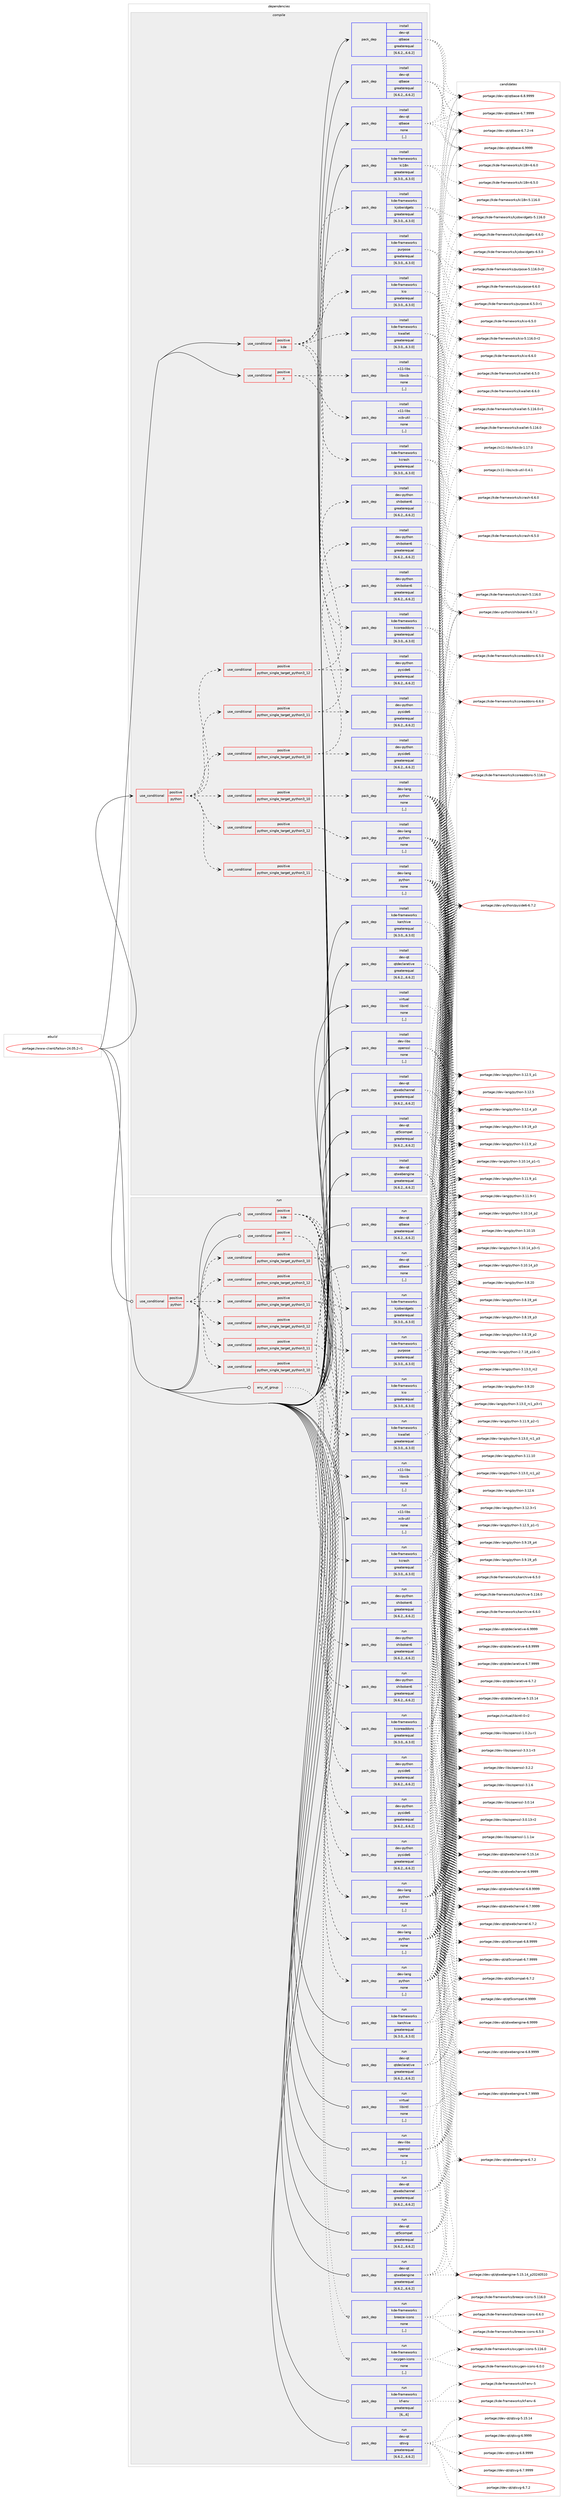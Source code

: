 digraph prolog {

# *************
# Graph options
# *************

newrank=true;
concentrate=true;
compound=true;
graph [rankdir=LR,fontname=Helvetica,fontsize=10,ranksep=1.5];#, ranksep=2.5, nodesep=0.2];
edge  [arrowhead=vee];
node  [fontname=Helvetica,fontsize=10];

# **********
# The ebuild
# **********

subgraph cluster_leftcol {
color=gray;
label=<<i>ebuild</i>>;
id [label="portage://www-client/falkon-24.05.2-r1", color=red, width=4, href="../www-client/falkon-24.05.2-r1.svg"];
}

# ****************
# The dependencies
# ****************

subgraph cluster_midcol {
color=gray;
label=<<i>dependencies</i>>;
subgraph cluster_compile {
fillcolor="#eeeeee";
style=filled;
label=<<i>compile</i>>;
subgraph cond254117 {
dependency961015 [label=<<TABLE BORDER="0" CELLBORDER="1" CELLSPACING="0" CELLPADDING="4"><TR><TD ROWSPAN="3" CELLPADDING="10">use_conditional</TD></TR><TR><TD>positive</TD></TR><TR><TD>X</TD></TR></TABLE>>, shape=none, color=red];
subgraph pack699825 {
dependency961016 [label=<<TABLE BORDER="0" CELLBORDER="1" CELLSPACING="0" CELLPADDING="4" WIDTH="220"><TR><TD ROWSPAN="6" CELLPADDING="30">pack_dep</TD></TR><TR><TD WIDTH="110">install</TD></TR><TR><TD>x11-libs</TD></TR><TR><TD>libxcb</TD></TR><TR><TD>none</TD></TR><TR><TD>[,,]</TD></TR></TABLE>>, shape=none, color=blue];
}
dependency961015:e -> dependency961016:w [weight=20,style="dashed",arrowhead="vee"];
subgraph pack699826 {
dependency961017 [label=<<TABLE BORDER="0" CELLBORDER="1" CELLSPACING="0" CELLPADDING="4" WIDTH="220"><TR><TD ROWSPAN="6" CELLPADDING="30">pack_dep</TD></TR><TR><TD WIDTH="110">install</TD></TR><TR><TD>x11-libs</TD></TR><TR><TD>xcb-util</TD></TR><TR><TD>none</TD></TR><TR><TD>[,,]</TD></TR></TABLE>>, shape=none, color=blue];
}
dependency961015:e -> dependency961017:w [weight=20,style="dashed",arrowhead="vee"];
}
id:e -> dependency961015:w [weight=20,style="solid",arrowhead="vee"];
subgraph cond254118 {
dependency961018 [label=<<TABLE BORDER="0" CELLBORDER="1" CELLSPACING="0" CELLPADDING="4"><TR><TD ROWSPAN="3" CELLPADDING="10">use_conditional</TD></TR><TR><TD>positive</TD></TR><TR><TD>kde</TD></TR></TABLE>>, shape=none, color=red];
subgraph pack699827 {
dependency961019 [label=<<TABLE BORDER="0" CELLBORDER="1" CELLSPACING="0" CELLPADDING="4" WIDTH="220"><TR><TD ROWSPAN="6" CELLPADDING="30">pack_dep</TD></TR><TR><TD WIDTH="110">install</TD></TR><TR><TD>kde-frameworks</TD></TR><TR><TD>kcoreaddons</TD></TR><TR><TD>greaterequal</TD></TR><TR><TD>[6.3.0,,,6.3.0]</TD></TR></TABLE>>, shape=none, color=blue];
}
dependency961018:e -> dependency961019:w [weight=20,style="dashed",arrowhead="vee"];
subgraph pack699828 {
dependency961020 [label=<<TABLE BORDER="0" CELLBORDER="1" CELLSPACING="0" CELLPADDING="4" WIDTH="220"><TR><TD ROWSPAN="6" CELLPADDING="30">pack_dep</TD></TR><TR><TD WIDTH="110">install</TD></TR><TR><TD>kde-frameworks</TD></TR><TR><TD>kcrash</TD></TR><TR><TD>greaterequal</TD></TR><TR><TD>[6.3.0,,,6.3.0]</TD></TR></TABLE>>, shape=none, color=blue];
}
dependency961018:e -> dependency961020:w [weight=20,style="dashed",arrowhead="vee"];
subgraph pack699829 {
dependency961021 [label=<<TABLE BORDER="0" CELLBORDER="1" CELLSPACING="0" CELLPADDING="4" WIDTH="220"><TR><TD ROWSPAN="6" CELLPADDING="30">pack_dep</TD></TR><TR><TD WIDTH="110">install</TD></TR><TR><TD>kde-frameworks</TD></TR><TR><TD>kio</TD></TR><TR><TD>greaterequal</TD></TR><TR><TD>[6.3.0,,,6.3.0]</TD></TR></TABLE>>, shape=none, color=blue];
}
dependency961018:e -> dependency961021:w [weight=20,style="dashed",arrowhead="vee"];
subgraph pack699830 {
dependency961022 [label=<<TABLE BORDER="0" CELLBORDER="1" CELLSPACING="0" CELLPADDING="4" WIDTH="220"><TR><TD ROWSPAN="6" CELLPADDING="30">pack_dep</TD></TR><TR><TD WIDTH="110">install</TD></TR><TR><TD>kde-frameworks</TD></TR><TR><TD>kjobwidgets</TD></TR><TR><TD>greaterequal</TD></TR><TR><TD>[6.3.0,,,6.3.0]</TD></TR></TABLE>>, shape=none, color=blue];
}
dependency961018:e -> dependency961022:w [weight=20,style="dashed",arrowhead="vee"];
subgraph pack699831 {
dependency961023 [label=<<TABLE BORDER="0" CELLBORDER="1" CELLSPACING="0" CELLPADDING="4" WIDTH="220"><TR><TD ROWSPAN="6" CELLPADDING="30">pack_dep</TD></TR><TR><TD WIDTH="110">install</TD></TR><TR><TD>kde-frameworks</TD></TR><TR><TD>kwallet</TD></TR><TR><TD>greaterequal</TD></TR><TR><TD>[6.3.0,,,6.3.0]</TD></TR></TABLE>>, shape=none, color=blue];
}
dependency961018:e -> dependency961023:w [weight=20,style="dashed",arrowhead="vee"];
subgraph pack699832 {
dependency961024 [label=<<TABLE BORDER="0" CELLBORDER="1" CELLSPACING="0" CELLPADDING="4" WIDTH="220"><TR><TD ROWSPAN="6" CELLPADDING="30">pack_dep</TD></TR><TR><TD WIDTH="110">install</TD></TR><TR><TD>kde-frameworks</TD></TR><TR><TD>purpose</TD></TR><TR><TD>greaterequal</TD></TR><TR><TD>[6.3.0,,,6.3.0]</TD></TR></TABLE>>, shape=none, color=blue];
}
dependency961018:e -> dependency961024:w [weight=20,style="dashed",arrowhead="vee"];
}
id:e -> dependency961018:w [weight=20,style="solid",arrowhead="vee"];
subgraph cond254119 {
dependency961025 [label=<<TABLE BORDER="0" CELLBORDER="1" CELLSPACING="0" CELLPADDING="4"><TR><TD ROWSPAN="3" CELLPADDING="10">use_conditional</TD></TR><TR><TD>positive</TD></TR><TR><TD>python</TD></TR></TABLE>>, shape=none, color=red];
subgraph cond254120 {
dependency961026 [label=<<TABLE BORDER="0" CELLBORDER="1" CELLSPACING="0" CELLPADDING="4"><TR><TD ROWSPAN="3" CELLPADDING="10">use_conditional</TD></TR><TR><TD>positive</TD></TR><TR><TD>python_single_target_python3_10</TD></TR></TABLE>>, shape=none, color=red];
subgraph pack699833 {
dependency961027 [label=<<TABLE BORDER="0" CELLBORDER="1" CELLSPACING="0" CELLPADDING="4" WIDTH="220"><TR><TD ROWSPAN="6" CELLPADDING="30">pack_dep</TD></TR><TR><TD WIDTH="110">install</TD></TR><TR><TD>dev-lang</TD></TR><TR><TD>python</TD></TR><TR><TD>none</TD></TR><TR><TD>[,,]</TD></TR></TABLE>>, shape=none, color=blue];
}
dependency961026:e -> dependency961027:w [weight=20,style="dashed",arrowhead="vee"];
}
dependency961025:e -> dependency961026:w [weight=20,style="dashed",arrowhead="vee"];
subgraph cond254121 {
dependency961028 [label=<<TABLE BORDER="0" CELLBORDER="1" CELLSPACING="0" CELLPADDING="4"><TR><TD ROWSPAN="3" CELLPADDING="10">use_conditional</TD></TR><TR><TD>positive</TD></TR><TR><TD>python_single_target_python3_11</TD></TR></TABLE>>, shape=none, color=red];
subgraph pack699834 {
dependency961029 [label=<<TABLE BORDER="0" CELLBORDER="1" CELLSPACING="0" CELLPADDING="4" WIDTH="220"><TR><TD ROWSPAN="6" CELLPADDING="30">pack_dep</TD></TR><TR><TD WIDTH="110">install</TD></TR><TR><TD>dev-lang</TD></TR><TR><TD>python</TD></TR><TR><TD>none</TD></TR><TR><TD>[,,]</TD></TR></TABLE>>, shape=none, color=blue];
}
dependency961028:e -> dependency961029:w [weight=20,style="dashed",arrowhead="vee"];
}
dependency961025:e -> dependency961028:w [weight=20,style="dashed",arrowhead="vee"];
subgraph cond254122 {
dependency961030 [label=<<TABLE BORDER="0" CELLBORDER="1" CELLSPACING="0" CELLPADDING="4"><TR><TD ROWSPAN="3" CELLPADDING="10">use_conditional</TD></TR><TR><TD>positive</TD></TR><TR><TD>python_single_target_python3_12</TD></TR></TABLE>>, shape=none, color=red];
subgraph pack699835 {
dependency961031 [label=<<TABLE BORDER="0" CELLBORDER="1" CELLSPACING="0" CELLPADDING="4" WIDTH="220"><TR><TD ROWSPAN="6" CELLPADDING="30">pack_dep</TD></TR><TR><TD WIDTH="110">install</TD></TR><TR><TD>dev-lang</TD></TR><TR><TD>python</TD></TR><TR><TD>none</TD></TR><TR><TD>[,,]</TD></TR></TABLE>>, shape=none, color=blue];
}
dependency961030:e -> dependency961031:w [weight=20,style="dashed",arrowhead="vee"];
}
dependency961025:e -> dependency961030:w [weight=20,style="dashed",arrowhead="vee"];
subgraph cond254123 {
dependency961032 [label=<<TABLE BORDER="0" CELLBORDER="1" CELLSPACING="0" CELLPADDING="4"><TR><TD ROWSPAN="3" CELLPADDING="10">use_conditional</TD></TR><TR><TD>positive</TD></TR><TR><TD>python_single_target_python3_10</TD></TR></TABLE>>, shape=none, color=red];
subgraph pack699836 {
dependency961033 [label=<<TABLE BORDER="0" CELLBORDER="1" CELLSPACING="0" CELLPADDING="4" WIDTH="220"><TR><TD ROWSPAN="6" CELLPADDING="30">pack_dep</TD></TR><TR><TD WIDTH="110">install</TD></TR><TR><TD>dev-python</TD></TR><TR><TD>pyside6</TD></TR><TR><TD>greaterequal</TD></TR><TR><TD>[6.6.2,,,6.6.2]</TD></TR></TABLE>>, shape=none, color=blue];
}
dependency961032:e -> dependency961033:w [weight=20,style="dashed",arrowhead="vee"];
subgraph pack699837 {
dependency961034 [label=<<TABLE BORDER="0" CELLBORDER="1" CELLSPACING="0" CELLPADDING="4" WIDTH="220"><TR><TD ROWSPAN="6" CELLPADDING="30">pack_dep</TD></TR><TR><TD WIDTH="110">install</TD></TR><TR><TD>dev-python</TD></TR><TR><TD>shiboken6</TD></TR><TR><TD>greaterequal</TD></TR><TR><TD>[6.6.2,,,6.6.2]</TD></TR></TABLE>>, shape=none, color=blue];
}
dependency961032:e -> dependency961034:w [weight=20,style="dashed",arrowhead="vee"];
}
dependency961025:e -> dependency961032:w [weight=20,style="dashed",arrowhead="vee"];
subgraph cond254124 {
dependency961035 [label=<<TABLE BORDER="0" CELLBORDER="1" CELLSPACING="0" CELLPADDING="4"><TR><TD ROWSPAN="3" CELLPADDING="10">use_conditional</TD></TR><TR><TD>positive</TD></TR><TR><TD>python_single_target_python3_11</TD></TR></TABLE>>, shape=none, color=red];
subgraph pack699838 {
dependency961036 [label=<<TABLE BORDER="0" CELLBORDER="1" CELLSPACING="0" CELLPADDING="4" WIDTH="220"><TR><TD ROWSPAN="6" CELLPADDING="30">pack_dep</TD></TR><TR><TD WIDTH="110">install</TD></TR><TR><TD>dev-python</TD></TR><TR><TD>pyside6</TD></TR><TR><TD>greaterequal</TD></TR><TR><TD>[6.6.2,,,6.6.2]</TD></TR></TABLE>>, shape=none, color=blue];
}
dependency961035:e -> dependency961036:w [weight=20,style="dashed",arrowhead="vee"];
subgraph pack699839 {
dependency961037 [label=<<TABLE BORDER="0" CELLBORDER="1" CELLSPACING="0" CELLPADDING="4" WIDTH="220"><TR><TD ROWSPAN="6" CELLPADDING="30">pack_dep</TD></TR><TR><TD WIDTH="110">install</TD></TR><TR><TD>dev-python</TD></TR><TR><TD>shiboken6</TD></TR><TR><TD>greaterequal</TD></TR><TR><TD>[6.6.2,,,6.6.2]</TD></TR></TABLE>>, shape=none, color=blue];
}
dependency961035:e -> dependency961037:w [weight=20,style="dashed",arrowhead="vee"];
}
dependency961025:e -> dependency961035:w [weight=20,style="dashed",arrowhead="vee"];
subgraph cond254125 {
dependency961038 [label=<<TABLE BORDER="0" CELLBORDER="1" CELLSPACING="0" CELLPADDING="4"><TR><TD ROWSPAN="3" CELLPADDING="10">use_conditional</TD></TR><TR><TD>positive</TD></TR><TR><TD>python_single_target_python3_12</TD></TR></TABLE>>, shape=none, color=red];
subgraph pack699840 {
dependency961039 [label=<<TABLE BORDER="0" CELLBORDER="1" CELLSPACING="0" CELLPADDING="4" WIDTH="220"><TR><TD ROWSPAN="6" CELLPADDING="30">pack_dep</TD></TR><TR><TD WIDTH="110">install</TD></TR><TR><TD>dev-python</TD></TR><TR><TD>pyside6</TD></TR><TR><TD>greaterequal</TD></TR><TR><TD>[6.6.2,,,6.6.2]</TD></TR></TABLE>>, shape=none, color=blue];
}
dependency961038:e -> dependency961039:w [weight=20,style="dashed",arrowhead="vee"];
subgraph pack699841 {
dependency961040 [label=<<TABLE BORDER="0" CELLBORDER="1" CELLSPACING="0" CELLPADDING="4" WIDTH="220"><TR><TD ROWSPAN="6" CELLPADDING="30">pack_dep</TD></TR><TR><TD WIDTH="110">install</TD></TR><TR><TD>dev-python</TD></TR><TR><TD>shiboken6</TD></TR><TR><TD>greaterequal</TD></TR><TR><TD>[6.6.2,,,6.6.2]</TD></TR></TABLE>>, shape=none, color=blue];
}
dependency961038:e -> dependency961040:w [weight=20,style="dashed",arrowhead="vee"];
}
dependency961025:e -> dependency961038:w [weight=20,style="dashed",arrowhead="vee"];
}
id:e -> dependency961025:w [weight=20,style="solid",arrowhead="vee"];
subgraph pack699842 {
dependency961041 [label=<<TABLE BORDER="0" CELLBORDER="1" CELLSPACING="0" CELLPADDING="4" WIDTH="220"><TR><TD ROWSPAN="6" CELLPADDING="30">pack_dep</TD></TR><TR><TD WIDTH="110">install</TD></TR><TR><TD>dev-libs</TD></TR><TR><TD>openssl</TD></TR><TR><TD>none</TD></TR><TR><TD>[,,]</TD></TR></TABLE>>, shape=none, color=blue];
}
id:e -> dependency961041:w [weight=20,style="solid",arrowhead="vee"];
subgraph pack699843 {
dependency961042 [label=<<TABLE BORDER="0" CELLBORDER="1" CELLSPACING="0" CELLPADDING="4" WIDTH="220"><TR><TD ROWSPAN="6" CELLPADDING="30">pack_dep</TD></TR><TR><TD WIDTH="110">install</TD></TR><TR><TD>dev-qt</TD></TR><TR><TD>qt5compat</TD></TR><TR><TD>greaterequal</TD></TR><TR><TD>[6.6.2,,,6.6.2]</TD></TR></TABLE>>, shape=none, color=blue];
}
id:e -> dependency961042:w [weight=20,style="solid",arrowhead="vee"];
subgraph pack699844 {
dependency961043 [label=<<TABLE BORDER="0" CELLBORDER="1" CELLSPACING="0" CELLPADDING="4" WIDTH="220"><TR><TD ROWSPAN="6" CELLPADDING="30">pack_dep</TD></TR><TR><TD WIDTH="110">install</TD></TR><TR><TD>dev-qt</TD></TR><TR><TD>qtbase</TD></TR><TR><TD>greaterequal</TD></TR><TR><TD>[6.6.2,,,6.6.2]</TD></TR></TABLE>>, shape=none, color=blue];
}
id:e -> dependency961043:w [weight=20,style="solid",arrowhead="vee"];
subgraph pack699845 {
dependency961044 [label=<<TABLE BORDER="0" CELLBORDER="1" CELLSPACING="0" CELLPADDING="4" WIDTH="220"><TR><TD ROWSPAN="6" CELLPADDING="30">pack_dep</TD></TR><TR><TD WIDTH="110">install</TD></TR><TR><TD>dev-qt</TD></TR><TR><TD>qtbase</TD></TR><TR><TD>greaterequal</TD></TR><TR><TD>[6.6.2,,,6.6.2]</TD></TR></TABLE>>, shape=none, color=blue];
}
id:e -> dependency961044:w [weight=20,style="solid",arrowhead="vee"];
subgraph pack699846 {
dependency961045 [label=<<TABLE BORDER="0" CELLBORDER="1" CELLSPACING="0" CELLPADDING="4" WIDTH="220"><TR><TD ROWSPAN="6" CELLPADDING="30">pack_dep</TD></TR><TR><TD WIDTH="110">install</TD></TR><TR><TD>dev-qt</TD></TR><TR><TD>qtbase</TD></TR><TR><TD>none</TD></TR><TR><TD>[,,]</TD></TR></TABLE>>, shape=none, color=blue];
}
id:e -> dependency961045:w [weight=20,style="solid",arrowhead="vee"];
subgraph pack699847 {
dependency961046 [label=<<TABLE BORDER="0" CELLBORDER="1" CELLSPACING="0" CELLPADDING="4" WIDTH="220"><TR><TD ROWSPAN="6" CELLPADDING="30">pack_dep</TD></TR><TR><TD WIDTH="110">install</TD></TR><TR><TD>dev-qt</TD></TR><TR><TD>qtdeclarative</TD></TR><TR><TD>greaterequal</TD></TR><TR><TD>[6.6.2,,,6.6.2]</TD></TR></TABLE>>, shape=none, color=blue];
}
id:e -> dependency961046:w [weight=20,style="solid",arrowhead="vee"];
subgraph pack699848 {
dependency961047 [label=<<TABLE BORDER="0" CELLBORDER="1" CELLSPACING="0" CELLPADDING="4" WIDTH="220"><TR><TD ROWSPAN="6" CELLPADDING="30">pack_dep</TD></TR><TR><TD WIDTH="110">install</TD></TR><TR><TD>dev-qt</TD></TR><TR><TD>qtwebchannel</TD></TR><TR><TD>greaterequal</TD></TR><TR><TD>[6.6.2,,,6.6.2]</TD></TR></TABLE>>, shape=none, color=blue];
}
id:e -> dependency961047:w [weight=20,style="solid",arrowhead="vee"];
subgraph pack699849 {
dependency961048 [label=<<TABLE BORDER="0" CELLBORDER="1" CELLSPACING="0" CELLPADDING="4" WIDTH="220"><TR><TD ROWSPAN="6" CELLPADDING="30">pack_dep</TD></TR><TR><TD WIDTH="110">install</TD></TR><TR><TD>dev-qt</TD></TR><TR><TD>qtwebengine</TD></TR><TR><TD>greaterequal</TD></TR><TR><TD>[6.6.2,,,6.6.2]</TD></TR></TABLE>>, shape=none, color=blue];
}
id:e -> dependency961048:w [weight=20,style="solid",arrowhead="vee"];
subgraph pack699850 {
dependency961049 [label=<<TABLE BORDER="0" CELLBORDER="1" CELLSPACING="0" CELLPADDING="4" WIDTH="220"><TR><TD ROWSPAN="6" CELLPADDING="30">pack_dep</TD></TR><TR><TD WIDTH="110">install</TD></TR><TR><TD>kde-frameworks</TD></TR><TR><TD>karchive</TD></TR><TR><TD>greaterequal</TD></TR><TR><TD>[6.3.0,,,6.3.0]</TD></TR></TABLE>>, shape=none, color=blue];
}
id:e -> dependency961049:w [weight=20,style="solid",arrowhead="vee"];
subgraph pack699851 {
dependency961050 [label=<<TABLE BORDER="0" CELLBORDER="1" CELLSPACING="0" CELLPADDING="4" WIDTH="220"><TR><TD ROWSPAN="6" CELLPADDING="30">pack_dep</TD></TR><TR><TD WIDTH="110">install</TD></TR><TR><TD>kde-frameworks</TD></TR><TR><TD>ki18n</TD></TR><TR><TD>greaterequal</TD></TR><TR><TD>[6.3.0,,,6.3.0]</TD></TR></TABLE>>, shape=none, color=blue];
}
id:e -> dependency961050:w [weight=20,style="solid",arrowhead="vee"];
subgraph pack699852 {
dependency961051 [label=<<TABLE BORDER="0" CELLBORDER="1" CELLSPACING="0" CELLPADDING="4" WIDTH="220"><TR><TD ROWSPAN="6" CELLPADDING="30">pack_dep</TD></TR><TR><TD WIDTH="110">install</TD></TR><TR><TD>virtual</TD></TR><TR><TD>libintl</TD></TR><TR><TD>none</TD></TR><TR><TD>[,,]</TD></TR></TABLE>>, shape=none, color=blue];
}
id:e -> dependency961051:w [weight=20,style="solid",arrowhead="vee"];
}
subgraph cluster_compileandrun {
fillcolor="#eeeeee";
style=filled;
label=<<i>compile and run</i>>;
}
subgraph cluster_run {
fillcolor="#eeeeee";
style=filled;
label=<<i>run</i>>;
subgraph any6624 {
dependency961052 [label=<<TABLE BORDER="0" CELLBORDER="1" CELLSPACING="0" CELLPADDING="4"><TR><TD CELLPADDING="10">any_of_group</TD></TR></TABLE>>, shape=none, color=red];subgraph pack699853 {
dependency961053 [label=<<TABLE BORDER="0" CELLBORDER="1" CELLSPACING="0" CELLPADDING="4" WIDTH="220"><TR><TD ROWSPAN="6" CELLPADDING="30">pack_dep</TD></TR><TR><TD WIDTH="110">run</TD></TR><TR><TD>kde-frameworks</TD></TR><TR><TD>breeze-icons</TD></TR><TR><TD>none</TD></TR><TR><TD>[,,]</TD></TR></TABLE>>, shape=none, color=blue];
}
dependency961052:e -> dependency961053:w [weight=20,style="dotted",arrowhead="oinv"];
subgraph pack699854 {
dependency961054 [label=<<TABLE BORDER="0" CELLBORDER="1" CELLSPACING="0" CELLPADDING="4" WIDTH="220"><TR><TD ROWSPAN="6" CELLPADDING="30">pack_dep</TD></TR><TR><TD WIDTH="110">run</TD></TR><TR><TD>kde-frameworks</TD></TR><TR><TD>oxygen-icons</TD></TR><TR><TD>none</TD></TR><TR><TD>[,,]</TD></TR></TABLE>>, shape=none, color=blue];
}
dependency961052:e -> dependency961054:w [weight=20,style="dotted",arrowhead="oinv"];
}
id:e -> dependency961052:w [weight=20,style="solid",arrowhead="odot"];
subgraph cond254126 {
dependency961055 [label=<<TABLE BORDER="0" CELLBORDER="1" CELLSPACING="0" CELLPADDING="4"><TR><TD ROWSPAN="3" CELLPADDING="10">use_conditional</TD></TR><TR><TD>positive</TD></TR><TR><TD>X</TD></TR></TABLE>>, shape=none, color=red];
subgraph pack699855 {
dependency961056 [label=<<TABLE BORDER="0" CELLBORDER="1" CELLSPACING="0" CELLPADDING="4" WIDTH="220"><TR><TD ROWSPAN="6" CELLPADDING="30">pack_dep</TD></TR><TR><TD WIDTH="110">run</TD></TR><TR><TD>x11-libs</TD></TR><TR><TD>libxcb</TD></TR><TR><TD>none</TD></TR><TR><TD>[,,]</TD></TR></TABLE>>, shape=none, color=blue];
}
dependency961055:e -> dependency961056:w [weight=20,style="dashed",arrowhead="vee"];
subgraph pack699856 {
dependency961057 [label=<<TABLE BORDER="0" CELLBORDER="1" CELLSPACING="0" CELLPADDING="4" WIDTH="220"><TR><TD ROWSPAN="6" CELLPADDING="30">pack_dep</TD></TR><TR><TD WIDTH="110">run</TD></TR><TR><TD>x11-libs</TD></TR><TR><TD>xcb-util</TD></TR><TR><TD>none</TD></TR><TR><TD>[,,]</TD></TR></TABLE>>, shape=none, color=blue];
}
dependency961055:e -> dependency961057:w [weight=20,style="dashed",arrowhead="vee"];
}
id:e -> dependency961055:w [weight=20,style="solid",arrowhead="odot"];
subgraph cond254127 {
dependency961058 [label=<<TABLE BORDER="0" CELLBORDER="1" CELLSPACING="0" CELLPADDING="4"><TR><TD ROWSPAN="3" CELLPADDING="10">use_conditional</TD></TR><TR><TD>positive</TD></TR><TR><TD>kde</TD></TR></TABLE>>, shape=none, color=red];
subgraph pack699857 {
dependency961059 [label=<<TABLE BORDER="0" CELLBORDER="1" CELLSPACING="0" CELLPADDING="4" WIDTH="220"><TR><TD ROWSPAN="6" CELLPADDING="30">pack_dep</TD></TR><TR><TD WIDTH="110">run</TD></TR><TR><TD>kde-frameworks</TD></TR><TR><TD>kcoreaddons</TD></TR><TR><TD>greaterequal</TD></TR><TR><TD>[6.3.0,,,6.3.0]</TD></TR></TABLE>>, shape=none, color=blue];
}
dependency961058:e -> dependency961059:w [weight=20,style="dashed",arrowhead="vee"];
subgraph pack699858 {
dependency961060 [label=<<TABLE BORDER="0" CELLBORDER="1" CELLSPACING="0" CELLPADDING="4" WIDTH="220"><TR><TD ROWSPAN="6" CELLPADDING="30">pack_dep</TD></TR><TR><TD WIDTH="110">run</TD></TR><TR><TD>kde-frameworks</TD></TR><TR><TD>kcrash</TD></TR><TR><TD>greaterequal</TD></TR><TR><TD>[6.3.0,,,6.3.0]</TD></TR></TABLE>>, shape=none, color=blue];
}
dependency961058:e -> dependency961060:w [weight=20,style="dashed",arrowhead="vee"];
subgraph pack699859 {
dependency961061 [label=<<TABLE BORDER="0" CELLBORDER="1" CELLSPACING="0" CELLPADDING="4" WIDTH="220"><TR><TD ROWSPAN="6" CELLPADDING="30">pack_dep</TD></TR><TR><TD WIDTH="110">run</TD></TR><TR><TD>kde-frameworks</TD></TR><TR><TD>kio</TD></TR><TR><TD>greaterequal</TD></TR><TR><TD>[6.3.0,,,6.3.0]</TD></TR></TABLE>>, shape=none, color=blue];
}
dependency961058:e -> dependency961061:w [weight=20,style="dashed",arrowhead="vee"];
subgraph pack699860 {
dependency961062 [label=<<TABLE BORDER="0" CELLBORDER="1" CELLSPACING="0" CELLPADDING="4" WIDTH="220"><TR><TD ROWSPAN="6" CELLPADDING="30">pack_dep</TD></TR><TR><TD WIDTH="110">run</TD></TR><TR><TD>kde-frameworks</TD></TR><TR><TD>kjobwidgets</TD></TR><TR><TD>greaterequal</TD></TR><TR><TD>[6.3.0,,,6.3.0]</TD></TR></TABLE>>, shape=none, color=blue];
}
dependency961058:e -> dependency961062:w [weight=20,style="dashed",arrowhead="vee"];
subgraph pack699861 {
dependency961063 [label=<<TABLE BORDER="0" CELLBORDER="1" CELLSPACING="0" CELLPADDING="4" WIDTH="220"><TR><TD ROWSPAN="6" CELLPADDING="30">pack_dep</TD></TR><TR><TD WIDTH="110">run</TD></TR><TR><TD>kde-frameworks</TD></TR><TR><TD>kwallet</TD></TR><TR><TD>greaterequal</TD></TR><TR><TD>[6.3.0,,,6.3.0]</TD></TR></TABLE>>, shape=none, color=blue];
}
dependency961058:e -> dependency961063:w [weight=20,style="dashed",arrowhead="vee"];
subgraph pack699862 {
dependency961064 [label=<<TABLE BORDER="0" CELLBORDER="1" CELLSPACING="0" CELLPADDING="4" WIDTH="220"><TR><TD ROWSPAN="6" CELLPADDING="30">pack_dep</TD></TR><TR><TD WIDTH="110">run</TD></TR><TR><TD>kde-frameworks</TD></TR><TR><TD>purpose</TD></TR><TR><TD>greaterequal</TD></TR><TR><TD>[6.3.0,,,6.3.0]</TD></TR></TABLE>>, shape=none, color=blue];
}
dependency961058:e -> dependency961064:w [weight=20,style="dashed",arrowhead="vee"];
}
id:e -> dependency961058:w [weight=20,style="solid",arrowhead="odot"];
subgraph cond254128 {
dependency961065 [label=<<TABLE BORDER="0" CELLBORDER="1" CELLSPACING="0" CELLPADDING="4"><TR><TD ROWSPAN="3" CELLPADDING="10">use_conditional</TD></TR><TR><TD>positive</TD></TR><TR><TD>python</TD></TR></TABLE>>, shape=none, color=red];
subgraph cond254129 {
dependency961066 [label=<<TABLE BORDER="0" CELLBORDER="1" CELLSPACING="0" CELLPADDING="4"><TR><TD ROWSPAN="3" CELLPADDING="10">use_conditional</TD></TR><TR><TD>positive</TD></TR><TR><TD>python_single_target_python3_10</TD></TR></TABLE>>, shape=none, color=red];
subgraph pack699863 {
dependency961067 [label=<<TABLE BORDER="0" CELLBORDER="1" CELLSPACING="0" CELLPADDING="4" WIDTH="220"><TR><TD ROWSPAN="6" CELLPADDING="30">pack_dep</TD></TR><TR><TD WIDTH="110">run</TD></TR><TR><TD>dev-lang</TD></TR><TR><TD>python</TD></TR><TR><TD>none</TD></TR><TR><TD>[,,]</TD></TR></TABLE>>, shape=none, color=blue];
}
dependency961066:e -> dependency961067:w [weight=20,style="dashed",arrowhead="vee"];
}
dependency961065:e -> dependency961066:w [weight=20,style="dashed",arrowhead="vee"];
subgraph cond254130 {
dependency961068 [label=<<TABLE BORDER="0" CELLBORDER="1" CELLSPACING="0" CELLPADDING="4"><TR><TD ROWSPAN="3" CELLPADDING="10">use_conditional</TD></TR><TR><TD>positive</TD></TR><TR><TD>python_single_target_python3_11</TD></TR></TABLE>>, shape=none, color=red];
subgraph pack699864 {
dependency961069 [label=<<TABLE BORDER="0" CELLBORDER="1" CELLSPACING="0" CELLPADDING="4" WIDTH="220"><TR><TD ROWSPAN="6" CELLPADDING="30">pack_dep</TD></TR><TR><TD WIDTH="110">run</TD></TR><TR><TD>dev-lang</TD></TR><TR><TD>python</TD></TR><TR><TD>none</TD></TR><TR><TD>[,,]</TD></TR></TABLE>>, shape=none, color=blue];
}
dependency961068:e -> dependency961069:w [weight=20,style="dashed",arrowhead="vee"];
}
dependency961065:e -> dependency961068:w [weight=20,style="dashed",arrowhead="vee"];
subgraph cond254131 {
dependency961070 [label=<<TABLE BORDER="0" CELLBORDER="1" CELLSPACING="0" CELLPADDING="4"><TR><TD ROWSPAN="3" CELLPADDING="10">use_conditional</TD></TR><TR><TD>positive</TD></TR><TR><TD>python_single_target_python3_12</TD></TR></TABLE>>, shape=none, color=red];
subgraph pack699865 {
dependency961071 [label=<<TABLE BORDER="0" CELLBORDER="1" CELLSPACING="0" CELLPADDING="4" WIDTH="220"><TR><TD ROWSPAN="6" CELLPADDING="30">pack_dep</TD></TR><TR><TD WIDTH="110">run</TD></TR><TR><TD>dev-lang</TD></TR><TR><TD>python</TD></TR><TR><TD>none</TD></TR><TR><TD>[,,]</TD></TR></TABLE>>, shape=none, color=blue];
}
dependency961070:e -> dependency961071:w [weight=20,style="dashed",arrowhead="vee"];
}
dependency961065:e -> dependency961070:w [weight=20,style="dashed",arrowhead="vee"];
subgraph cond254132 {
dependency961072 [label=<<TABLE BORDER="0" CELLBORDER="1" CELLSPACING="0" CELLPADDING="4"><TR><TD ROWSPAN="3" CELLPADDING="10">use_conditional</TD></TR><TR><TD>positive</TD></TR><TR><TD>python_single_target_python3_10</TD></TR></TABLE>>, shape=none, color=red];
subgraph pack699866 {
dependency961073 [label=<<TABLE BORDER="0" CELLBORDER="1" CELLSPACING="0" CELLPADDING="4" WIDTH="220"><TR><TD ROWSPAN="6" CELLPADDING="30">pack_dep</TD></TR><TR><TD WIDTH="110">run</TD></TR><TR><TD>dev-python</TD></TR><TR><TD>pyside6</TD></TR><TR><TD>greaterequal</TD></TR><TR><TD>[6.6.2,,,6.6.2]</TD></TR></TABLE>>, shape=none, color=blue];
}
dependency961072:e -> dependency961073:w [weight=20,style="dashed",arrowhead="vee"];
subgraph pack699867 {
dependency961074 [label=<<TABLE BORDER="0" CELLBORDER="1" CELLSPACING="0" CELLPADDING="4" WIDTH="220"><TR><TD ROWSPAN="6" CELLPADDING="30">pack_dep</TD></TR><TR><TD WIDTH="110">run</TD></TR><TR><TD>dev-python</TD></TR><TR><TD>shiboken6</TD></TR><TR><TD>greaterequal</TD></TR><TR><TD>[6.6.2,,,6.6.2]</TD></TR></TABLE>>, shape=none, color=blue];
}
dependency961072:e -> dependency961074:w [weight=20,style="dashed",arrowhead="vee"];
}
dependency961065:e -> dependency961072:w [weight=20,style="dashed",arrowhead="vee"];
subgraph cond254133 {
dependency961075 [label=<<TABLE BORDER="0" CELLBORDER="1" CELLSPACING="0" CELLPADDING="4"><TR><TD ROWSPAN="3" CELLPADDING="10">use_conditional</TD></TR><TR><TD>positive</TD></TR><TR><TD>python_single_target_python3_11</TD></TR></TABLE>>, shape=none, color=red];
subgraph pack699868 {
dependency961076 [label=<<TABLE BORDER="0" CELLBORDER="1" CELLSPACING="0" CELLPADDING="4" WIDTH="220"><TR><TD ROWSPAN="6" CELLPADDING="30">pack_dep</TD></TR><TR><TD WIDTH="110">run</TD></TR><TR><TD>dev-python</TD></TR><TR><TD>pyside6</TD></TR><TR><TD>greaterequal</TD></TR><TR><TD>[6.6.2,,,6.6.2]</TD></TR></TABLE>>, shape=none, color=blue];
}
dependency961075:e -> dependency961076:w [weight=20,style="dashed",arrowhead="vee"];
subgraph pack699869 {
dependency961077 [label=<<TABLE BORDER="0" CELLBORDER="1" CELLSPACING="0" CELLPADDING="4" WIDTH="220"><TR><TD ROWSPAN="6" CELLPADDING="30">pack_dep</TD></TR><TR><TD WIDTH="110">run</TD></TR><TR><TD>dev-python</TD></TR><TR><TD>shiboken6</TD></TR><TR><TD>greaterequal</TD></TR><TR><TD>[6.6.2,,,6.6.2]</TD></TR></TABLE>>, shape=none, color=blue];
}
dependency961075:e -> dependency961077:w [weight=20,style="dashed",arrowhead="vee"];
}
dependency961065:e -> dependency961075:w [weight=20,style="dashed",arrowhead="vee"];
subgraph cond254134 {
dependency961078 [label=<<TABLE BORDER="0" CELLBORDER="1" CELLSPACING="0" CELLPADDING="4"><TR><TD ROWSPAN="3" CELLPADDING="10">use_conditional</TD></TR><TR><TD>positive</TD></TR><TR><TD>python_single_target_python3_12</TD></TR></TABLE>>, shape=none, color=red];
subgraph pack699870 {
dependency961079 [label=<<TABLE BORDER="0" CELLBORDER="1" CELLSPACING="0" CELLPADDING="4" WIDTH="220"><TR><TD ROWSPAN="6" CELLPADDING="30">pack_dep</TD></TR><TR><TD WIDTH="110">run</TD></TR><TR><TD>dev-python</TD></TR><TR><TD>pyside6</TD></TR><TR><TD>greaterequal</TD></TR><TR><TD>[6.6.2,,,6.6.2]</TD></TR></TABLE>>, shape=none, color=blue];
}
dependency961078:e -> dependency961079:w [weight=20,style="dashed",arrowhead="vee"];
subgraph pack699871 {
dependency961080 [label=<<TABLE BORDER="0" CELLBORDER="1" CELLSPACING="0" CELLPADDING="4" WIDTH="220"><TR><TD ROWSPAN="6" CELLPADDING="30">pack_dep</TD></TR><TR><TD WIDTH="110">run</TD></TR><TR><TD>dev-python</TD></TR><TR><TD>shiboken6</TD></TR><TR><TD>greaterequal</TD></TR><TR><TD>[6.6.2,,,6.6.2]</TD></TR></TABLE>>, shape=none, color=blue];
}
dependency961078:e -> dependency961080:w [weight=20,style="dashed",arrowhead="vee"];
}
dependency961065:e -> dependency961078:w [weight=20,style="dashed",arrowhead="vee"];
}
id:e -> dependency961065:w [weight=20,style="solid",arrowhead="odot"];
subgraph pack699872 {
dependency961081 [label=<<TABLE BORDER="0" CELLBORDER="1" CELLSPACING="0" CELLPADDING="4" WIDTH="220"><TR><TD ROWSPAN="6" CELLPADDING="30">pack_dep</TD></TR><TR><TD WIDTH="110">run</TD></TR><TR><TD>dev-libs</TD></TR><TR><TD>openssl</TD></TR><TR><TD>none</TD></TR><TR><TD>[,,]</TD></TR></TABLE>>, shape=none, color=blue];
}
id:e -> dependency961081:w [weight=20,style="solid",arrowhead="odot"];
subgraph pack699873 {
dependency961082 [label=<<TABLE BORDER="0" CELLBORDER="1" CELLSPACING="0" CELLPADDING="4" WIDTH="220"><TR><TD ROWSPAN="6" CELLPADDING="30">pack_dep</TD></TR><TR><TD WIDTH="110">run</TD></TR><TR><TD>dev-qt</TD></TR><TR><TD>qt5compat</TD></TR><TR><TD>greaterequal</TD></TR><TR><TD>[6.6.2,,,6.6.2]</TD></TR></TABLE>>, shape=none, color=blue];
}
id:e -> dependency961082:w [weight=20,style="solid",arrowhead="odot"];
subgraph pack699874 {
dependency961083 [label=<<TABLE BORDER="0" CELLBORDER="1" CELLSPACING="0" CELLPADDING="4" WIDTH="220"><TR><TD ROWSPAN="6" CELLPADDING="30">pack_dep</TD></TR><TR><TD WIDTH="110">run</TD></TR><TR><TD>dev-qt</TD></TR><TR><TD>qtbase</TD></TR><TR><TD>greaterequal</TD></TR><TR><TD>[6.6.2,,,6.6.2]</TD></TR></TABLE>>, shape=none, color=blue];
}
id:e -> dependency961083:w [weight=20,style="solid",arrowhead="odot"];
subgraph pack699875 {
dependency961084 [label=<<TABLE BORDER="0" CELLBORDER="1" CELLSPACING="0" CELLPADDING="4" WIDTH="220"><TR><TD ROWSPAN="6" CELLPADDING="30">pack_dep</TD></TR><TR><TD WIDTH="110">run</TD></TR><TR><TD>dev-qt</TD></TR><TR><TD>qtbase</TD></TR><TR><TD>none</TD></TR><TR><TD>[,,]</TD></TR></TABLE>>, shape=none, color=blue];
}
id:e -> dependency961084:w [weight=20,style="solid",arrowhead="odot"];
subgraph pack699876 {
dependency961085 [label=<<TABLE BORDER="0" CELLBORDER="1" CELLSPACING="0" CELLPADDING="4" WIDTH="220"><TR><TD ROWSPAN="6" CELLPADDING="30">pack_dep</TD></TR><TR><TD WIDTH="110">run</TD></TR><TR><TD>dev-qt</TD></TR><TR><TD>qtdeclarative</TD></TR><TR><TD>greaterequal</TD></TR><TR><TD>[6.6.2,,,6.6.2]</TD></TR></TABLE>>, shape=none, color=blue];
}
id:e -> dependency961085:w [weight=20,style="solid",arrowhead="odot"];
subgraph pack699877 {
dependency961086 [label=<<TABLE BORDER="0" CELLBORDER="1" CELLSPACING="0" CELLPADDING="4" WIDTH="220"><TR><TD ROWSPAN="6" CELLPADDING="30">pack_dep</TD></TR><TR><TD WIDTH="110">run</TD></TR><TR><TD>dev-qt</TD></TR><TR><TD>qtsvg</TD></TR><TR><TD>greaterequal</TD></TR><TR><TD>[6.6.2,,,6.6.2]</TD></TR></TABLE>>, shape=none, color=blue];
}
id:e -> dependency961086:w [weight=20,style="solid",arrowhead="odot"];
subgraph pack699878 {
dependency961087 [label=<<TABLE BORDER="0" CELLBORDER="1" CELLSPACING="0" CELLPADDING="4" WIDTH="220"><TR><TD ROWSPAN="6" CELLPADDING="30">pack_dep</TD></TR><TR><TD WIDTH="110">run</TD></TR><TR><TD>dev-qt</TD></TR><TR><TD>qtwebchannel</TD></TR><TR><TD>greaterequal</TD></TR><TR><TD>[6.6.2,,,6.6.2]</TD></TR></TABLE>>, shape=none, color=blue];
}
id:e -> dependency961087:w [weight=20,style="solid",arrowhead="odot"];
subgraph pack699879 {
dependency961088 [label=<<TABLE BORDER="0" CELLBORDER="1" CELLSPACING="0" CELLPADDING="4" WIDTH="220"><TR><TD ROWSPAN="6" CELLPADDING="30">pack_dep</TD></TR><TR><TD WIDTH="110">run</TD></TR><TR><TD>dev-qt</TD></TR><TR><TD>qtwebengine</TD></TR><TR><TD>greaterequal</TD></TR><TR><TD>[6.6.2,,,6.6.2]</TD></TR></TABLE>>, shape=none, color=blue];
}
id:e -> dependency961088:w [weight=20,style="solid",arrowhead="odot"];
subgraph pack699880 {
dependency961089 [label=<<TABLE BORDER="0" CELLBORDER="1" CELLSPACING="0" CELLPADDING="4" WIDTH="220"><TR><TD ROWSPAN="6" CELLPADDING="30">pack_dep</TD></TR><TR><TD WIDTH="110">run</TD></TR><TR><TD>kde-frameworks</TD></TR><TR><TD>karchive</TD></TR><TR><TD>greaterequal</TD></TR><TR><TD>[6.3.0,,,6.3.0]</TD></TR></TABLE>>, shape=none, color=blue];
}
id:e -> dependency961089:w [weight=20,style="solid",arrowhead="odot"];
subgraph pack699881 {
dependency961090 [label=<<TABLE BORDER="0" CELLBORDER="1" CELLSPACING="0" CELLPADDING="4" WIDTH="220"><TR><TD ROWSPAN="6" CELLPADDING="30">pack_dep</TD></TR><TR><TD WIDTH="110">run</TD></TR><TR><TD>kde-frameworks</TD></TR><TR><TD>kf-env</TD></TR><TR><TD>greaterequal</TD></TR><TR><TD>[6,,,6]</TD></TR></TABLE>>, shape=none, color=blue];
}
id:e -> dependency961090:w [weight=20,style="solid",arrowhead="odot"];
subgraph pack699882 {
dependency961091 [label=<<TABLE BORDER="0" CELLBORDER="1" CELLSPACING="0" CELLPADDING="4" WIDTH="220"><TR><TD ROWSPAN="6" CELLPADDING="30">pack_dep</TD></TR><TR><TD WIDTH="110">run</TD></TR><TR><TD>virtual</TD></TR><TR><TD>libintl</TD></TR><TR><TD>none</TD></TR><TR><TD>[,,]</TD></TR></TABLE>>, shape=none, color=blue];
}
id:e -> dependency961091:w [weight=20,style="solid",arrowhead="odot"];
}
}

# **************
# The candidates
# **************

subgraph cluster_choices {
rank=same;
color=gray;
label=<<i>candidates</i>>;

subgraph choice699825 {
color=black;
nodesep=1;
choice120494945108105981154710810598120999845494649554648 [label="portage://x11-libs/libxcb-1.17.0", color=red, width=4,href="../x11-libs/libxcb-1.17.0.svg"];
dependency961016:e -> choice120494945108105981154710810598120999845494649554648:w [style=dotted,weight="100"];
}
subgraph choice699826 {
color=black;
nodesep=1;
choice1204949451081059811547120999845117116105108454846524649 [label="portage://x11-libs/xcb-util-0.4.1", color=red, width=4,href="../x11-libs/xcb-util-0.4.1.svg"];
dependency961017:e -> choice1204949451081059811547120999845117116105108454846524649:w [style=dotted,weight="100"];
}
subgraph choice699827 {
color=black;
nodesep=1;
choice1071001014510211497109101119111114107115471079911111410197100100111110115455446544648 [label="portage://kde-frameworks/kcoreaddons-6.6.0", color=red, width=4,href="../kde-frameworks/kcoreaddons-6.6.0.svg"];
choice1071001014510211497109101119111114107115471079911111410197100100111110115455446534648 [label="portage://kde-frameworks/kcoreaddons-6.5.0", color=red, width=4,href="../kde-frameworks/kcoreaddons-6.5.0.svg"];
choice10710010145102114971091011191111141071154710799111114101971001001111101154553464949544648 [label="portage://kde-frameworks/kcoreaddons-5.116.0", color=red, width=4,href="../kde-frameworks/kcoreaddons-5.116.0.svg"];
dependency961019:e -> choice1071001014510211497109101119111114107115471079911111410197100100111110115455446544648:w [style=dotted,weight="100"];
dependency961019:e -> choice1071001014510211497109101119111114107115471079911111410197100100111110115455446534648:w [style=dotted,weight="100"];
dependency961019:e -> choice10710010145102114971091011191111141071154710799111114101971001001111101154553464949544648:w [style=dotted,weight="100"];
}
subgraph choice699828 {
color=black;
nodesep=1;
choice1071001014510211497109101119111114107115471079911497115104455446544648 [label="portage://kde-frameworks/kcrash-6.6.0", color=red, width=4,href="../kde-frameworks/kcrash-6.6.0.svg"];
choice1071001014510211497109101119111114107115471079911497115104455446534648 [label="portage://kde-frameworks/kcrash-6.5.0", color=red, width=4,href="../kde-frameworks/kcrash-6.5.0.svg"];
choice10710010145102114971091011191111141071154710799114971151044553464949544648 [label="portage://kde-frameworks/kcrash-5.116.0", color=red, width=4,href="../kde-frameworks/kcrash-5.116.0.svg"];
dependency961020:e -> choice1071001014510211497109101119111114107115471079911497115104455446544648:w [style=dotted,weight="100"];
dependency961020:e -> choice1071001014510211497109101119111114107115471079911497115104455446534648:w [style=dotted,weight="100"];
dependency961020:e -> choice10710010145102114971091011191111141071154710799114971151044553464949544648:w [style=dotted,weight="100"];
}
subgraph choice699829 {
color=black;
nodesep=1;
choice107100101451021149710910111911111410711547107105111455446544648 [label="portage://kde-frameworks/kio-6.6.0", color=red, width=4,href="../kde-frameworks/kio-6.6.0.svg"];
choice107100101451021149710910111911111410711547107105111455446534648 [label="portage://kde-frameworks/kio-6.5.0", color=red, width=4,href="../kde-frameworks/kio-6.5.0.svg"];
choice10710010145102114971091011191111141071154710710511145534649495446484511450 [label="portage://kde-frameworks/kio-5.116.0-r2", color=red, width=4,href="../kde-frameworks/kio-5.116.0-r2.svg"];
dependency961021:e -> choice107100101451021149710910111911111410711547107105111455446544648:w [style=dotted,weight="100"];
dependency961021:e -> choice107100101451021149710910111911111410711547107105111455446534648:w [style=dotted,weight="100"];
dependency961021:e -> choice10710010145102114971091011191111141071154710710511145534649495446484511450:w [style=dotted,weight="100"];
}
subgraph choice699830 {
color=black;
nodesep=1;
choice10710010145102114971091011191111141071154710710611198119105100103101116115455446544648 [label="portage://kde-frameworks/kjobwidgets-6.6.0", color=red, width=4,href="../kde-frameworks/kjobwidgets-6.6.0.svg"];
choice10710010145102114971091011191111141071154710710611198119105100103101116115455446534648 [label="portage://kde-frameworks/kjobwidgets-6.5.0", color=red, width=4,href="../kde-frameworks/kjobwidgets-6.5.0.svg"];
choice107100101451021149710910111911111410711547107106111981191051001031011161154553464949544648 [label="portage://kde-frameworks/kjobwidgets-5.116.0", color=red, width=4,href="../kde-frameworks/kjobwidgets-5.116.0.svg"];
dependency961022:e -> choice10710010145102114971091011191111141071154710710611198119105100103101116115455446544648:w [style=dotted,weight="100"];
dependency961022:e -> choice10710010145102114971091011191111141071154710710611198119105100103101116115455446534648:w [style=dotted,weight="100"];
dependency961022:e -> choice107100101451021149710910111911111410711547107106111981191051001031011161154553464949544648:w [style=dotted,weight="100"];
}
subgraph choice699831 {
color=black;
nodesep=1;
choice10710010145102114971091011191111141071154710711997108108101116455446544648 [label="portage://kde-frameworks/kwallet-6.6.0", color=red, width=4,href="../kde-frameworks/kwallet-6.6.0.svg"];
choice10710010145102114971091011191111141071154710711997108108101116455446534648 [label="portage://kde-frameworks/kwallet-6.5.0", color=red, width=4,href="../kde-frameworks/kwallet-6.5.0.svg"];
choice1071001014510211497109101119111114107115471071199710810810111645534649495446484511449 [label="portage://kde-frameworks/kwallet-5.116.0-r1", color=red, width=4,href="../kde-frameworks/kwallet-5.116.0-r1.svg"];
choice107100101451021149710910111911111410711547107119971081081011164553464949544648 [label="portage://kde-frameworks/kwallet-5.116.0", color=red, width=4,href="../kde-frameworks/kwallet-5.116.0.svg"];
dependency961023:e -> choice10710010145102114971091011191111141071154710711997108108101116455446544648:w [style=dotted,weight="100"];
dependency961023:e -> choice10710010145102114971091011191111141071154710711997108108101116455446534648:w [style=dotted,weight="100"];
dependency961023:e -> choice1071001014510211497109101119111114107115471071199710810810111645534649495446484511449:w [style=dotted,weight="100"];
dependency961023:e -> choice107100101451021149710910111911111410711547107119971081081011164553464949544648:w [style=dotted,weight="100"];
}
subgraph choice699832 {
color=black;
nodesep=1;
choice107100101451021149710910111911111410711547112117114112111115101455446544648 [label="portage://kde-frameworks/purpose-6.6.0", color=red, width=4,href="../kde-frameworks/purpose-6.6.0.svg"];
choice1071001014510211497109101119111114107115471121171141121111151014554465346484511449 [label="portage://kde-frameworks/purpose-6.5.0-r1", color=red, width=4,href="../kde-frameworks/purpose-6.5.0-r1.svg"];
choice10710010145102114971091011191111141071154711211711411211111510145534649495446484511450 [label="portage://kde-frameworks/purpose-5.116.0-r2", color=red, width=4,href="../kde-frameworks/purpose-5.116.0-r2.svg"];
dependency961024:e -> choice107100101451021149710910111911111410711547112117114112111115101455446544648:w [style=dotted,weight="100"];
dependency961024:e -> choice1071001014510211497109101119111114107115471121171141121111151014554465346484511449:w [style=dotted,weight="100"];
dependency961024:e -> choice10710010145102114971091011191111141071154711211711411211111510145534649495446484511450:w [style=dotted,weight="100"];
}
subgraph choice699833 {
color=black;
nodesep=1;
choice10010111845108971101034711212111610411111045514649514648951149950 [label="portage://dev-lang/python-3.13.0_rc2", color=red, width=4,href="../dev-lang/python-3.13.0_rc2.svg"];
choice1001011184510897110103471121211161041111104551464951464895114994995112514511449 [label="portage://dev-lang/python-3.13.0_rc1_p3-r1", color=red, width=4,href="../dev-lang/python-3.13.0_rc1_p3-r1.svg"];
choice100101118451089711010347112121116104111110455146495146489511499499511251 [label="portage://dev-lang/python-3.13.0_rc1_p3", color=red, width=4,href="../dev-lang/python-3.13.0_rc1_p3.svg"];
choice100101118451089711010347112121116104111110455146495146489511499499511250 [label="portage://dev-lang/python-3.13.0_rc1_p2", color=red, width=4,href="../dev-lang/python-3.13.0_rc1_p2.svg"];
choice10010111845108971101034711212111610411111045514649504654 [label="portage://dev-lang/python-3.12.6", color=red, width=4,href="../dev-lang/python-3.12.6.svg"];
choice1001011184510897110103471121211161041111104551464950465395112494511449 [label="portage://dev-lang/python-3.12.5_p1-r1", color=red, width=4,href="../dev-lang/python-3.12.5_p1-r1.svg"];
choice100101118451089711010347112121116104111110455146495046539511249 [label="portage://dev-lang/python-3.12.5_p1", color=red, width=4,href="../dev-lang/python-3.12.5_p1.svg"];
choice10010111845108971101034711212111610411111045514649504653 [label="portage://dev-lang/python-3.12.5", color=red, width=4,href="../dev-lang/python-3.12.5.svg"];
choice100101118451089711010347112121116104111110455146495046529511251 [label="portage://dev-lang/python-3.12.4_p3", color=red, width=4,href="../dev-lang/python-3.12.4_p3.svg"];
choice100101118451089711010347112121116104111110455146495046514511449 [label="portage://dev-lang/python-3.12.3-r1", color=red, width=4,href="../dev-lang/python-3.12.3-r1.svg"];
choice1001011184510897110103471121211161041111104551464949464948 [label="portage://dev-lang/python-3.11.10", color=red, width=4,href="../dev-lang/python-3.11.10.svg"];
choice1001011184510897110103471121211161041111104551464949465795112504511449 [label="portage://dev-lang/python-3.11.9_p2-r1", color=red, width=4,href="../dev-lang/python-3.11.9_p2-r1.svg"];
choice100101118451089711010347112121116104111110455146494946579511250 [label="portage://dev-lang/python-3.11.9_p2", color=red, width=4,href="../dev-lang/python-3.11.9_p2.svg"];
choice100101118451089711010347112121116104111110455146494946579511249 [label="portage://dev-lang/python-3.11.9_p1", color=red, width=4,href="../dev-lang/python-3.11.9_p1.svg"];
choice100101118451089711010347112121116104111110455146494946574511449 [label="portage://dev-lang/python-3.11.9-r1", color=red, width=4,href="../dev-lang/python-3.11.9-r1.svg"];
choice1001011184510897110103471121211161041111104551464948464953 [label="portage://dev-lang/python-3.10.15", color=red, width=4,href="../dev-lang/python-3.10.15.svg"];
choice100101118451089711010347112121116104111110455146494846495295112514511449 [label="portage://dev-lang/python-3.10.14_p3-r1", color=red, width=4,href="../dev-lang/python-3.10.14_p3-r1.svg"];
choice10010111845108971101034711212111610411111045514649484649529511251 [label="portage://dev-lang/python-3.10.14_p3", color=red, width=4,href="../dev-lang/python-3.10.14_p3.svg"];
choice10010111845108971101034711212111610411111045514649484649529511250 [label="portage://dev-lang/python-3.10.14_p2", color=red, width=4,href="../dev-lang/python-3.10.14_p2.svg"];
choice100101118451089711010347112121116104111110455146494846495295112494511449 [label="portage://dev-lang/python-3.10.14_p1-r1", color=red, width=4,href="../dev-lang/python-3.10.14_p1-r1.svg"];
choice10010111845108971101034711212111610411111045514657465048 [label="portage://dev-lang/python-3.9.20", color=red, width=4,href="../dev-lang/python-3.9.20.svg"];
choice100101118451089711010347112121116104111110455146574649579511253 [label="portage://dev-lang/python-3.9.19_p5", color=red, width=4,href="../dev-lang/python-3.9.19_p5.svg"];
choice100101118451089711010347112121116104111110455146574649579511252 [label="portage://dev-lang/python-3.9.19_p4", color=red, width=4,href="../dev-lang/python-3.9.19_p4.svg"];
choice100101118451089711010347112121116104111110455146574649579511251 [label="portage://dev-lang/python-3.9.19_p3", color=red, width=4,href="../dev-lang/python-3.9.19_p3.svg"];
choice10010111845108971101034711212111610411111045514656465048 [label="portage://dev-lang/python-3.8.20", color=red, width=4,href="../dev-lang/python-3.8.20.svg"];
choice100101118451089711010347112121116104111110455146564649579511252 [label="portage://dev-lang/python-3.8.19_p4", color=red, width=4,href="../dev-lang/python-3.8.19_p4.svg"];
choice100101118451089711010347112121116104111110455146564649579511251 [label="portage://dev-lang/python-3.8.19_p3", color=red, width=4,href="../dev-lang/python-3.8.19_p3.svg"];
choice100101118451089711010347112121116104111110455146564649579511250 [label="portage://dev-lang/python-3.8.19_p2", color=red, width=4,href="../dev-lang/python-3.8.19_p2.svg"];
choice100101118451089711010347112121116104111110455046554649569511249544511450 [label="portage://dev-lang/python-2.7.18_p16-r2", color=red, width=4,href="../dev-lang/python-2.7.18_p16-r2.svg"];
dependency961027:e -> choice10010111845108971101034711212111610411111045514649514648951149950:w [style=dotted,weight="100"];
dependency961027:e -> choice1001011184510897110103471121211161041111104551464951464895114994995112514511449:w [style=dotted,weight="100"];
dependency961027:e -> choice100101118451089711010347112121116104111110455146495146489511499499511251:w [style=dotted,weight="100"];
dependency961027:e -> choice100101118451089711010347112121116104111110455146495146489511499499511250:w [style=dotted,weight="100"];
dependency961027:e -> choice10010111845108971101034711212111610411111045514649504654:w [style=dotted,weight="100"];
dependency961027:e -> choice1001011184510897110103471121211161041111104551464950465395112494511449:w [style=dotted,weight="100"];
dependency961027:e -> choice100101118451089711010347112121116104111110455146495046539511249:w [style=dotted,weight="100"];
dependency961027:e -> choice10010111845108971101034711212111610411111045514649504653:w [style=dotted,weight="100"];
dependency961027:e -> choice100101118451089711010347112121116104111110455146495046529511251:w [style=dotted,weight="100"];
dependency961027:e -> choice100101118451089711010347112121116104111110455146495046514511449:w [style=dotted,weight="100"];
dependency961027:e -> choice1001011184510897110103471121211161041111104551464949464948:w [style=dotted,weight="100"];
dependency961027:e -> choice1001011184510897110103471121211161041111104551464949465795112504511449:w [style=dotted,weight="100"];
dependency961027:e -> choice100101118451089711010347112121116104111110455146494946579511250:w [style=dotted,weight="100"];
dependency961027:e -> choice100101118451089711010347112121116104111110455146494946579511249:w [style=dotted,weight="100"];
dependency961027:e -> choice100101118451089711010347112121116104111110455146494946574511449:w [style=dotted,weight="100"];
dependency961027:e -> choice1001011184510897110103471121211161041111104551464948464953:w [style=dotted,weight="100"];
dependency961027:e -> choice100101118451089711010347112121116104111110455146494846495295112514511449:w [style=dotted,weight="100"];
dependency961027:e -> choice10010111845108971101034711212111610411111045514649484649529511251:w [style=dotted,weight="100"];
dependency961027:e -> choice10010111845108971101034711212111610411111045514649484649529511250:w [style=dotted,weight="100"];
dependency961027:e -> choice100101118451089711010347112121116104111110455146494846495295112494511449:w [style=dotted,weight="100"];
dependency961027:e -> choice10010111845108971101034711212111610411111045514657465048:w [style=dotted,weight="100"];
dependency961027:e -> choice100101118451089711010347112121116104111110455146574649579511253:w [style=dotted,weight="100"];
dependency961027:e -> choice100101118451089711010347112121116104111110455146574649579511252:w [style=dotted,weight="100"];
dependency961027:e -> choice100101118451089711010347112121116104111110455146574649579511251:w [style=dotted,weight="100"];
dependency961027:e -> choice10010111845108971101034711212111610411111045514656465048:w [style=dotted,weight="100"];
dependency961027:e -> choice100101118451089711010347112121116104111110455146564649579511252:w [style=dotted,weight="100"];
dependency961027:e -> choice100101118451089711010347112121116104111110455146564649579511251:w [style=dotted,weight="100"];
dependency961027:e -> choice100101118451089711010347112121116104111110455146564649579511250:w [style=dotted,weight="100"];
dependency961027:e -> choice100101118451089711010347112121116104111110455046554649569511249544511450:w [style=dotted,weight="100"];
}
subgraph choice699834 {
color=black;
nodesep=1;
choice10010111845108971101034711212111610411111045514649514648951149950 [label="portage://dev-lang/python-3.13.0_rc2", color=red, width=4,href="../dev-lang/python-3.13.0_rc2.svg"];
choice1001011184510897110103471121211161041111104551464951464895114994995112514511449 [label="portage://dev-lang/python-3.13.0_rc1_p3-r1", color=red, width=4,href="../dev-lang/python-3.13.0_rc1_p3-r1.svg"];
choice100101118451089711010347112121116104111110455146495146489511499499511251 [label="portage://dev-lang/python-3.13.0_rc1_p3", color=red, width=4,href="../dev-lang/python-3.13.0_rc1_p3.svg"];
choice100101118451089711010347112121116104111110455146495146489511499499511250 [label="portage://dev-lang/python-3.13.0_rc1_p2", color=red, width=4,href="../dev-lang/python-3.13.0_rc1_p2.svg"];
choice10010111845108971101034711212111610411111045514649504654 [label="portage://dev-lang/python-3.12.6", color=red, width=4,href="../dev-lang/python-3.12.6.svg"];
choice1001011184510897110103471121211161041111104551464950465395112494511449 [label="portage://dev-lang/python-3.12.5_p1-r1", color=red, width=4,href="../dev-lang/python-3.12.5_p1-r1.svg"];
choice100101118451089711010347112121116104111110455146495046539511249 [label="portage://dev-lang/python-3.12.5_p1", color=red, width=4,href="../dev-lang/python-3.12.5_p1.svg"];
choice10010111845108971101034711212111610411111045514649504653 [label="portage://dev-lang/python-3.12.5", color=red, width=4,href="../dev-lang/python-3.12.5.svg"];
choice100101118451089711010347112121116104111110455146495046529511251 [label="portage://dev-lang/python-3.12.4_p3", color=red, width=4,href="../dev-lang/python-3.12.4_p3.svg"];
choice100101118451089711010347112121116104111110455146495046514511449 [label="portage://dev-lang/python-3.12.3-r1", color=red, width=4,href="../dev-lang/python-3.12.3-r1.svg"];
choice1001011184510897110103471121211161041111104551464949464948 [label="portage://dev-lang/python-3.11.10", color=red, width=4,href="../dev-lang/python-3.11.10.svg"];
choice1001011184510897110103471121211161041111104551464949465795112504511449 [label="portage://dev-lang/python-3.11.9_p2-r1", color=red, width=4,href="../dev-lang/python-3.11.9_p2-r1.svg"];
choice100101118451089711010347112121116104111110455146494946579511250 [label="portage://dev-lang/python-3.11.9_p2", color=red, width=4,href="../dev-lang/python-3.11.9_p2.svg"];
choice100101118451089711010347112121116104111110455146494946579511249 [label="portage://dev-lang/python-3.11.9_p1", color=red, width=4,href="../dev-lang/python-3.11.9_p1.svg"];
choice100101118451089711010347112121116104111110455146494946574511449 [label="portage://dev-lang/python-3.11.9-r1", color=red, width=4,href="../dev-lang/python-3.11.9-r1.svg"];
choice1001011184510897110103471121211161041111104551464948464953 [label="portage://dev-lang/python-3.10.15", color=red, width=4,href="../dev-lang/python-3.10.15.svg"];
choice100101118451089711010347112121116104111110455146494846495295112514511449 [label="portage://dev-lang/python-3.10.14_p3-r1", color=red, width=4,href="../dev-lang/python-3.10.14_p3-r1.svg"];
choice10010111845108971101034711212111610411111045514649484649529511251 [label="portage://dev-lang/python-3.10.14_p3", color=red, width=4,href="../dev-lang/python-3.10.14_p3.svg"];
choice10010111845108971101034711212111610411111045514649484649529511250 [label="portage://dev-lang/python-3.10.14_p2", color=red, width=4,href="../dev-lang/python-3.10.14_p2.svg"];
choice100101118451089711010347112121116104111110455146494846495295112494511449 [label="portage://dev-lang/python-3.10.14_p1-r1", color=red, width=4,href="../dev-lang/python-3.10.14_p1-r1.svg"];
choice10010111845108971101034711212111610411111045514657465048 [label="portage://dev-lang/python-3.9.20", color=red, width=4,href="../dev-lang/python-3.9.20.svg"];
choice100101118451089711010347112121116104111110455146574649579511253 [label="portage://dev-lang/python-3.9.19_p5", color=red, width=4,href="../dev-lang/python-3.9.19_p5.svg"];
choice100101118451089711010347112121116104111110455146574649579511252 [label="portage://dev-lang/python-3.9.19_p4", color=red, width=4,href="../dev-lang/python-3.9.19_p4.svg"];
choice100101118451089711010347112121116104111110455146574649579511251 [label="portage://dev-lang/python-3.9.19_p3", color=red, width=4,href="../dev-lang/python-3.9.19_p3.svg"];
choice10010111845108971101034711212111610411111045514656465048 [label="portage://dev-lang/python-3.8.20", color=red, width=4,href="../dev-lang/python-3.8.20.svg"];
choice100101118451089711010347112121116104111110455146564649579511252 [label="portage://dev-lang/python-3.8.19_p4", color=red, width=4,href="../dev-lang/python-3.8.19_p4.svg"];
choice100101118451089711010347112121116104111110455146564649579511251 [label="portage://dev-lang/python-3.8.19_p3", color=red, width=4,href="../dev-lang/python-3.8.19_p3.svg"];
choice100101118451089711010347112121116104111110455146564649579511250 [label="portage://dev-lang/python-3.8.19_p2", color=red, width=4,href="../dev-lang/python-3.8.19_p2.svg"];
choice100101118451089711010347112121116104111110455046554649569511249544511450 [label="portage://dev-lang/python-2.7.18_p16-r2", color=red, width=4,href="../dev-lang/python-2.7.18_p16-r2.svg"];
dependency961029:e -> choice10010111845108971101034711212111610411111045514649514648951149950:w [style=dotted,weight="100"];
dependency961029:e -> choice1001011184510897110103471121211161041111104551464951464895114994995112514511449:w [style=dotted,weight="100"];
dependency961029:e -> choice100101118451089711010347112121116104111110455146495146489511499499511251:w [style=dotted,weight="100"];
dependency961029:e -> choice100101118451089711010347112121116104111110455146495146489511499499511250:w [style=dotted,weight="100"];
dependency961029:e -> choice10010111845108971101034711212111610411111045514649504654:w [style=dotted,weight="100"];
dependency961029:e -> choice1001011184510897110103471121211161041111104551464950465395112494511449:w [style=dotted,weight="100"];
dependency961029:e -> choice100101118451089711010347112121116104111110455146495046539511249:w [style=dotted,weight="100"];
dependency961029:e -> choice10010111845108971101034711212111610411111045514649504653:w [style=dotted,weight="100"];
dependency961029:e -> choice100101118451089711010347112121116104111110455146495046529511251:w [style=dotted,weight="100"];
dependency961029:e -> choice100101118451089711010347112121116104111110455146495046514511449:w [style=dotted,weight="100"];
dependency961029:e -> choice1001011184510897110103471121211161041111104551464949464948:w [style=dotted,weight="100"];
dependency961029:e -> choice1001011184510897110103471121211161041111104551464949465795112504511449:w [style=dotted,weight="100"];
dependency961029:e -> choice100101118451089711010347112121116104111110455146494946579511250:w [style=dotted,weight="100"];
dependency961029:e -> choice100101118451089711010347112121116104111110455146494946579511249:w [style=dotted,weight="100"];
dependency961029:e -> choice100101118451089711010347112121116104111110455146494946574511449:w [style=dotted,weight="100"];
dependency961029:e -> choice1001011184510897110103471121211161041111104551464948464953:w [style=dotted,weight="100"];
dependency961029:e -> choice100101118451089711010347112121116104111110455146494846495295112514511449:w [style=dotted,weight="100"];
dependency961029:e -> choice10010111845108971101034711212111610411111045514649484649529511251:w [style=dotted,weight="100"];
dependency961029:e -> choice10010111845108971101034711212111610411111045514649484649529511250:w [style=dotted,weight="100"];
dependency961029:e -> choice100101118451089711010347112121116104111110455146494846495295112494511449:w [style=dotted,weight="100"];
dependency961029:e -> choice10010111845108971101034711212111610411111045514657465048:w [style=dotted,weight="100"];
dependency961029:e -> choice100101118451089711010347112121116104111110455146574649579511253:w [style=dotted,weight="100"];
dependency961029:e -> choice100101118451089711010347112121116104111110455146574649579511252:w [style=dotted,weight="100"];
dependency961029:e -> choice100101118451089711010347112121116104111110455146574649579511251:w [style=dotted,weight="100"];
dependency961029:e -> choice10010111845108971101034711212111610411111045514656465048:w [style=dotted,weight="100"];
dependency961029:e -> choice100101118451089711010347112121116104111110455146564649579511252:w [style=dotted,weight="100"];
dependency961029:e -> choice100101118451089711010347112121116104111110455146564649579511251:w [style=dotted,weight="100"];
dependency961029:e -> choice100101118451089711010347112121116104111110455146564649579511250:w [style=dotted,weight="100"];
dependency961029:e -> choice100101118451089711010347112121116104111110455046554649569511249544511450:w [style=dotted,weight="100"];
}
subgraph choice699835 {
color=black;
nodesep=1;
choice10010111845108971101034711212111610411111045514649514648951149950 [label="portage://dev-lang/python-3.13.0_rc2", color=red, width=4,href="../dev-lang/python-3.13.0_rc2.svg"];
choice1001011184510897110103471121211161041111104551464951464895114994995112514511449 [label="portage://dev-lang/python-3.13.0_rc1_p3-r1", color=red, width=4,href="../dev-lang/python-3.13.0_rc1_p3-r1.svg"];
choice100101118451089711010347112121116104111110455146495146489511499499511251 [label="portage://dev-lang/python-3.13.0_rc1_p3", color=red, width=4,href="../dev-lang/python-3.13.0_rc1_p3.svg"];
choice100101118451089711010347112121116104111110455146495146489511499499511250 [label="portage://dev-lang/python-3.13.0_rc1_p2", color=red, width=4,href="../dev-lang/python-3.13.0_rc1_p2.svg"];
choice10010111845108971101034711212111610411111045514649504654 [label="portage://dev-lang/python-3.12.6", color=red, width=4,href="../dev-lang/python-3.12.6.svg"];
choice1001011184510897110103471121211161041111104551464950465395112494511449 [label="portage://dev-lang/python-3.12.5_p1-r1", color=red, width=4,href="../dev-lang/python-3.12.5_p1-r1.svg"];
choice100101118451089711010347112121116104111110455146495046539511249 [label="portage://dev-lang/python-3.12.5_p1", color=red, width=4,href="../dev-lang/python-3.12.5_p1.svg"];
choice10010111845108971101034711212111610411111045514649504653 [label="portage://dev-lang/python-3.12.5", color=red, width=4,href="../dev-lang/python-3.12.5.svg"];
choice100101118451089711010347112121116104111110455146495046529511251 [label="portage://dev-lang/python-3.12.4_p3", color=red, width=4,href="../dev-lang/python-3.12.4_p3.svg"];
choice100101118451089711010347112121116104111110455146495046514511449 [label="portage://dev-lang/python-3.12.3-r1", color=red, width=4,href="../dev-lang/python-3.12.3-r1.svg"];
choice1001011184510897110103471121211161041111104551464949464948 [label="portage://dev-lang/python-3.11.10", color=red, width=4,href="../dev-lang/python-3.11.10.svg"];
choice1001011184510897110103471121211161041111104551464949465795112504511449 [label="portage://dev-lang/python-3.11.9_p2-r1", color=red, width=4,href="../dev-lang/python-3.11.9_p2-r1.svg"];
choice100101118451089711010347112121116104111110455146494946579511250 [label="portage://dev-lang/python-3.11.9_p2", color=red, width=4,href="../dev-lang/python-3.11.9_p2.svg"];
choice100101118451089711010347112121116104111110455146494946579511249 [label="portage://dev-lang/python-3.11.9_p1", color=red, width=4,href="../dev-lang/python-3.11.9_p1.svg"];
choice100101118451089711010347112121116104111110455146494946574511449 [label="portage://dev-lang/python-3.11.9-r1", color=red, width=4,href="../dev-lang/python-3.11.9-r1.svg"];
choice1001011184510897110103471121211161041111104551464948464953 [label="portage://dev-lang/python-3.10.15", color=red, width=4,href="../dev-lang/python-3.10.15.svg"];
choice100101118451089711010347112121116104111110455146494846495295112514511449 [label="portage://dev-lang/python-3.10.14_p3-r1", color=red, width=4,href="../dev-lang/python-3.10.14_p3-r1.svg"];
choice10010111845108971101034711212111610411111045514649484649529511251 [label="portage://dev-lang/python-3.10.14_p3", color=red, width=4,href="../dev-lang/python-3.10.14_p3.svg"];
choice10010111845108971101034711212111610411111045514649484649529511250 [label="portage://dev-lang/python-3.10.14_p2", color=red, width=4,href="../dev-lang/python-3.10.14_p2.svg"];
choice100101118451089711010347112121116104111110455146494846495295112494511449 [label="portage://dev-lang/python-3.10.14_p1-r1", color=red, width=4,href="../dev-lang/python-3.10.14_p1-r1.svg"];
choice10010111845108971101034711212111610411111045514657465048 [label="portage://dev-lang/python-3.9.20", color=red, width=4,href="../dev-lang/python-3.9.20.svg"];
choice100101118451089711010347112121116104111110455146574649579511253 [label="portage://dev-lang/python-3.9.19_p5", color=red, width=4,href="../dev-lang/python-3.9.19_p5.svg"];
choice100101118451089711010347112121116104111110455146574649579511252 [label="portage://dev-lang/python-3.9.19_p4", color=red, width=4,href="../dev-lang/python-3.9.19_p4.svg"];
choice100101118451089711010347112121116104111110455146574649579511251 [label="portage://dev-lang/python-3.9.19_p3", color=red, width=4,href="../dev-lang/python-3.9.19_p3.svg"];
choice10010111845108971101034711212111610411111045514656465048 [label="portage://dev-lang/python-3.8.20", color=red, width=4,href="../dev-lang/python-3.8.20.svg"];
choice100101118451089711010347112121116104111110455146564649579511252 [label="portage://dev-lang/python-3.8.19_p4", color=red, width=4,href="../dev-lang/python-3.8.19_p4.svg"];
choice100101118451089711010347112121116104111110455146564649579511251 [label="portage://dev-lang/python-3.8.19_p3", color=red, width=4,href="../dev-lang/python-3.8.19_p3.svg"];
choice100101118451089711010347112121116104111110455146564649579511250 [label="portage://dev-lang/python-3.8.19_p2", color=red, width=4,href="../dev-lang/python-3.8.19_p2.svg"];
choice100101118451089711010347112121116104111110455046554649569511249544511450 [label="portage://dev-lang/python-2.7.18_p16-r2", color=red, width=4,href="../dev-lang/python-2.7.18_p16-r2.svg"];
dependency961031:e -> choice10010111845108971101034711212111610411111045514649514648951149950:w [style=dotted,weight="100"];
dependency961031:e -> choice1001011184510897110103471121211161041111104551464951464895114994995112514511449:w [style=dotted,weight="100"];
dependency961031:e -> choice100101118451089711010347112121116104111110455146495146489511499499511251:w [style=dotted,weight="100"];
dependency961031:e -> choice100101118451089711010347112121116104111110455146495146489511499499511250:w [style=dotted,weight="100"];
dependency961031:e -> choice10010111845108971101034711212111610411111045514649504654:w [style=dotted,weight="100"];
dependency961031:e -> choice1001011184510897110103471121211161041111104551464950465395112494511449:w [style=dotted,weight="100"];
dependency961031:e -> choice100101118451089711010347112121116104111110455146495046539511249:w [style=dotted,weight="100"];
dependency961031:e -> choice10010111845108971101034711212111610411111045514649504653:w [style=dotted,weight="100"];
dependency961031:e -> choice100101118451089711010347112121116104111110455146495046529511251:w [style=dotted,weight="100"];
dependency961031:e -> choice100101118451089711010347112121116104111110455146495046514511449:w [style=dotted,weight="100"];
dependency961031:e -> choice1001011184510897110103471121211161041111104551464949464948:w [style=dotted,weight="100"];
dependency961031:e -> choice1001011184510897110103471121211161041111104551464949465795112504511449:w [style=dotted,weight="100"];
dependency961031:e -> choice100101118451089711010347112121116104111110455146494946579511250:w [style=dotted,weight="100"];
dependency961031:e -> choice100101118451089711010347112121116104111110455146494946579511249:w [style=dotted,weight="100"];
dependency961031:e -> choice100101118451089711010347112121116104111110455146494946574511449:w [style=dotted,weight="100"];
dependency961031:e -> choice1001011184510897110103471121211161041111104551464948464953:w [style=dotted,weight="100"];
dependency961031:e -> choice100101118451089711010347112121116104111110455146494846495295112514511449:w [style=dotted,weight="100"];
dependency961031:e -> choice10010111845108971101034711212111610411111045514649484649529511251:w [style=dotted,weight="100"];
dependency961031:e -> choice10010111845108971101034711212111610411111045514649484649529511250:w [style=dotted,weight="100"];
dependency961031:e -> choice100101118451089711010347112121116104111110455146494846495295112494511449:w [style=dotted,weight="100"];
dependency961031:e -> choice10010111845108971101034711212111610411111045514657465048:w [style=dotted,weight="100"];
dependency961031:e -> choice100101118451089711010347112121116104111110455146574649579511253:w [style=dotted,weight="100"];
dependency961031:e -> choice100101118451089711010347112121116104111110455146574649579511252:w [style=dotted,weight="100"];
dependency961031:e -> choice100101118451089711010347112121116104111110455146574649579511251:w [style=dotted,weight="100"];
dependency961031:e -> choice10010111845108971101034711212111610411111045514656465048:w [style=dotted,weight="100"];
dependency961031:e -> choice100101118451089711010347112121116104111110455146564649579511252:w [style=dotted,weight="100"];
dependency961031:e -> choice100101118451089711010347112121116104111110455146564649579511251:w [style=dotted,weight="100"];
dependency961031:e -> choice100101118451089711010347112121116104111110455146564649579511250:w [style=dotted,weight="100"];
dependency961031:e -> choice100101118451089711010347112121116104111110455046554649569511249544511450:w [style=dotted,weight="100"];
}
subgraph choice699836 {
color=black;
nodesep=1;
choice100101118451121211161041111104711212111510510010154455446554650 [label="portage://dev-python/pyside6-6.7.2", color=red, width=4,href="../dev-python/pyside6-6.7.2.svg"];
dependency961033:e -> choice100101118451121211161041111104711212111510510010154455446554650:w [style=dotted,weight="100"];
}
subgraph choice699837 {
color=black;
nodesep=1;
choice10010111845112121116104111110471151041059811110710111054455446554650 [label="portage://dev-python/shiboken6-6.7.2", color=red, width=4,href="../dev-python/shiboken6-6.7.2.svg"];
dependency961034:e -> choice10010111845112121116104111110471151041059811110710111054455446554650:w [style=dotted,weight="100"];
}
subgraph choice699838 {
color=black;
nodesep=1;
choice100101118451121211161041111104711212111510510010154455446554650 [label="portage://dev-python/pyside6-6.7.2", color=red, width=4,href="../dev-python/pyside6-6.7.2.svg"];
dependency961036:e -> choice100101118451121211161041111104711212111510510010154455446554650:w [style=dotted,weight="100"];
}
subgraph choice699839 {
color=black;
nodesep=1;
choice10010111845112121116104111110471151041059811110710111054455446554650 [label="portage://dev-python/shiboken6-6.7.2", color=red, width=4,href="../dev-python/shiboken6-6.7.2.svg"];
dependency961037:e -> choice10010111845112121116104111110471151041059811110710111054455446554650:w [style=dotted,weight="100"];
}
subgraph choice699840 {
color=black;
nodesep=1;
choice100101118451121211161041111104711212111510510010154455446554650 [label="portage://dev-python/pyside6-6.7.2", color=red, width=4,href="../dev-python/pyside6-6.7.2.svg"];
dependency961039:e -> choice100101118451121211161041111104711212111510510010154455446554650:w [style=dotted,weight="100"];
}
subgraph choice699841 {
color=black;
nodesep=1;
choice10010111845112121116104111110471151041059811110710111054455446554650 [label="portage://dev-python/shiboken6-6.7.2", color=red, width=4,href="../dev-python/shiboken6-6.7.2.svg"];
dependency961040:e -> choice10010111845112121116104111110471151041059811110710111054455446554650:w [style=dotted,weight="100"];
}
subgraph choice699842 {
color=black;
nodesep=1;
choice1001011184510810598115471111121011101151151084551465146494511451 [label="portage://dev-libs/openssl-3.3.1-r3", color=red, width=4,href="../dev-libs/openssl-3.3.1-r3.svg"];
choice100101118451081059811547111112101110115115108455146504650 [label="portage://dev-libs/openssl-3.2.2", color=red, width=4,href="../dev-libs/openssl-3.2.2.svg"];
choice100101118451081059811547111112101110115115108455146494654 [label="portage://dev-libs/openssl-3.1.6", color=red, width=4,href="../dev-libs/openssl-3.1.6.svg"];
choice10010111845108105981154711111210111011511510845514648464952 [label="portage://dev-libs/openssl-3.0.14", color=red, width=4,href="../dev-libs/openssl-3.0.14.svg"];
choice100101118451081059811547111112101110115115108455146484649514511450 [label="portage://dev-libs/openssl-3.0.13-r2", color=red, width=4,href="../dev-libs/openssl-3.0.13-r2.svg"];
choice100101118451081059811547111112101110115115108454946494649119 [label="portage://dev-libs/openssl-1.1.1w", color=red, width=4,href="../dev-libs/openssl-1.1.1w.svg"];
choice1001011184510810598115471111121011101151151084549464846501174511449 [label="portage://dev-libs/openssl-1.0.2u-r1", color=red, width=4,href="../dev-libs/openssl-1.0.2u-r1.svg"];
dependency961041:e -> choice1001011184510810598115471111121011101151151084551465146494511451:w [style=dotted,weight="100"];
dependency961041:e -> choice100101118451081059811547111112101110115115108455146504650:w [style=dotted,weight="100"];
dependency961041:e -> choice100101118451081059811547111112101110115115108455146494654:w [style=dotted,weight="100"];
dependency961041:e -> choice10010111845108105981154711111210111011511510845514648464952:w [style=dotted,weight="100"];
dependency961041:e -> choice100101118451081059811547111112101110115115108455146484649514511450:w [style=dotted,weight="100"];
dependency961041:e -> choice100101118451081059811547111112101110115115108454946494649119:w [style=dotted,weight="100"];
dependency961041:e -> choice1001011184510810598115471111121011101151151084549464846501174511449:w [style=dotted,weight="100"];
}
subgraph choice699843 {
color=black;
nodesep=1;
choice100101118451131164711311653991111091129711645544657575757 [label="portage://dev-qt/qt5compat-6.9999", color=red, width=4,href="../dev-qt/qt5compat-6.9999.svg"];
choice1001011184511311647113116539911110911297116455446564657575757 [label="portage://dev-qt/qt5compat-6.8.9999", color=red, width=4,href="../dev-qt/qt5compat-6.8.9999.svg"];
choice1001011184511311647113116539911110911297116455446554657575757 [label="portage://dev-qt/qt5compat-6.7.9999", color=red, width=4,href="../dev-qt/qt5compat-6.7.9999.svg"];
choice1001011184511311647113116539911110911297116455446554650 [label="portage://dev-qt/qt5compat-6.7.2", color=red, width=4,href="../dev-qt/qt5compat-6.7.2.svg"];
dependency961042:e -> choice100101118451131164711311653991111091129711645544657575757:w [style=dotted,weight="100"];
dependency961042:e -> choice1001011184511311647113116539911110911297116455446564657575757:w [style=dotted,weight="100"];
dependency961042:e -> choice1001011184511311647113116539911110911297116455446554657575757:w [style=dotted,weight="100"];
dependency961042:e -> choice1001011184511311647113116539911110911297116455446554650:w [style=dotted,weight="100"];
}
subgraph choice699844 {
color=black;
nodesep=1;
choice1001011184511311647113116989711510145544657575757 [label="portage://dev-qt/qtbase-6.9999", color=red, width=4,href="../dev-qt/qtbase-6.9999.svg"];
choice10010111845113116471131169897115101455446564657575757 [label="portage://dev-qt/qtbase-6.8.9999", color=red, width=4,href="../dev-qt/qtbase-6.8.9999.svg"];
choice10010111845113116471131169897115101455446554657575757 [label="portage://dev-qt/qtbase-6.7.9999", color=red, width=4,href="../dev-qt/qtbase-6.7.9999.svg"];
choice100101118451131164711311698971151014554465546504511452 [label="portage://dev-qt/qtbase-6.7.2-r4", color=red, width=4,href="../dev-qt/qtbase-6.7.2-r4.svg"];
dependency961043:e -> choice1001011184511311647113116989711510145544657575757:w [style=dotted,weight="100"];
dependency961043:e -> choice10010111845113116471131169897115101455446564657575757:w [style=dotted,weight="100"];
dependency961043:e -> choice10010111845113116471131169897115101455446554657575757:w [style=dotted,weight="100"];
dependency961043:e -> choice100101118451131164711311698971151014554465546504511452:w [style=dotted,weight="100"];
}
subgraph choice699845 {
color=black;
nodesep=1;
choice1001011184511311647113116989711510145544657575757 [label="portage://dev-qt/qtbase-6.9999", color=red, width=4,href="../dev-qt/qtbase-6.9999.svg"];
choice10010111845113116471131169897115101455446564657575757 [label="portage://dev-qt/qtbase-6.8.9999", color=red, width=4,href="../dev-qt/qtbase-6.8.9999.svg"];
choice10010111845113116471131169897115101455446554657575757 [label="portage://dev-qt/qtbase-6.7.9999", color=red, width=4,href="../dev-qt/qtbase-6.7.9999.svg"];
choice100101118451131164711311698971151014554465546504511452 [label="portage://dev-qt/qtbase-6.7.2-r4", color=red, width=4,href="../dev-qt/qtbase-6.7.2-r4.svg"];
dependency961044:e -> choice1001011184511311647113116989711510145544657575757:w [style=dotted,weight="100"];
dependency961044:e -> choice10010111845113116471131169897115101455446564657575757:w [style=dotted,weight="100"];
dependency961044:e -> choice10010111845113116471131169897115101455446554657575757:w [style=dotted,weight="100"];
dependency961044:e -> choice100101118451131164711311698971151014554465546504511452:w [style=dotted,weight="100"];
}
subgraph choice699846 {
color=black;
nodesep=1;
choice1001011184511311647113116989711510145544657575757 [label="portage://dev-qt/qtbase-6.9999", color=red, width=4,href="../dev-qt/qtbase-6.9999.svg"];
choice10010111845113116471131169897115101455446564657575757 [label="portage://dev-qt/qtbase-6.8.9999", color=red, width=4,href="../dev-qt/qtbase-6.8.9999.svg"];
choice10010111845113116471131169897115101455446554657575757 [label="portage://dev-qt/qtbase-6.7.9999", color=red, width=4,href="../dev-qt/qtbase-6.7.9999.svg"];
choice100101118451131164711311698971151014554465546504511452 [label="portage://dev-qt/qtbase-6.7.2-r4", color=red, width=4,href="../dev-qt/qtbase-6.7.2-r4.svg"];
dependency961045:e -> choice1001011184511311647113116989711510145544657575757:w [style=dotted,weight="100"];
dependency961045:e -> choice10010111845113116471131169897115101455446564657575757:w [style=dotted,weight="100"];
dependency961045:e -> choice10010111845113116471131169897115101455446554657575757:w [style=dotted,weight="100"];
dependency961045:e -> choice100101118451131164711311698971151014554465546504511452:w [style=dotted,weight="100"];
}
subgraph choice699847 {
color=black;
nodesep=1;
choice100101118451131164711311610010199108971149711610511810145544657575757 [label="portage://dev-qt/qtdeclarative-6.9999", color=red, width=4,href="../dev-qt/qtdeclarative-6.9999.svg"];
choice1001011184511311647113116100101991089711497116105118101455446564657575757 [label="portage://dev-qt/qtdeclarative-6.8.9999", color=red, width=4,href="../dev-qt/qtdeclarative-6.8.9999.svg"];
choice1001011184511311647113116100101991089711497116105118101455446554657575757 [label="portage://dev-qt/qtdeclarative-6.7.9999", color=red, width=4,href="../dev-qt/qtdeclarative-6.7.9999.svg"];
choice1001011184511311647113116100101991089711497116105118101455446554650 [label="portage://dev-qt/qtdeclarative-6.7.2", color=red, width=4,href="../dev-qt/qtdeclarative-6.7.2.svg"];
choice10010111845113116471131161001019910897114971161051181014553464953464952 [label="portage://dev-qt/qtdeclarative-5.15.14", color=red, width=4,href="../dev-qt/qtdeclarative-5.15.14.svg"];
dependency961046:e -> choice100101118451131164711311610010199108971149711610511810145544657575757:w [style=dotted,weight="100"];
dependency961046:e -> choice1001011184511311647113116100101991089711497116105118101455446564657575757:w [style=dotted,weight="100"];
dependency961046:e -> choice1001011184511311647113116100101991089711497116105118101455446554657575757:w [style=dotted,weight="100"];
dependency961046:e -> choice1001011184511311647113116100101991089711497116105118101455446554650:w [style=dotted,weight="100"];
dependency961046:e -> choice10010111845113116471131161001019910897114971161051181014553464953464952:w [style=dotted,weight="100"];
}
subgraph choice699848 {
color=black;
nodesep=1;
choice100101118451131164711311611910198991049711011010110845544657575757 [label="portage://dev-qt/qtwebchannel-6.9999", color=red, width=4,href="../dev-qt/qtwebchannel-6.9999.svg"];
choice1001011184511311647113116119101989910497110110101108455446564657575757 [label="portage://dev-qt/qtwebchannel-6.8.9999", color=red, width=4,href="../dev-qt/qtwebchannel-6.8.9999.svg"];
choice1001011184511311647113116119101989910497110110101108455446554657575757 [label="portage://dev-qt/qtwebchannel-6.7.9999", color=red, width=4,href="../dev-qt/qtwebchannel-6.7.9999.svg"];
choice1001011184511311647113116119101989910497110110101108455446554650 [label="portage://dev-qt/qtwebchannel-6.7.2", color=red, width=4,href="../dev-qt/qtwebchannel-6.7.2.svg"];
choice10010111845113116471131161191019899104971101101011084553464953464952 [label="portage://dev-qt/qtwebchannel-5.15.14", color=red, width=4,href="../dev-qt/qtwebchannel-5.15.14.svg"];
dependency961047:e -> choice100101118451131164711311611910198991049711011010110845544657575757:w [style=dotted,weight="100"];
dependency961047:e -> choice1001011184511311647113116119101989910497110110101108455446564657575757:w [style=dotted,weight="100"];
dependency961047:e -> choice1001011184511311647113116119101989910497110110101108455446554657575757:w [style=dotted,weight="100"];
dependency961047:e -> choice1001011184511311647113116119101989910497110110101108455446554650:w [style=dotted,weight="100"];
dependency961047:e -> choice10010111845113116471131161191019899104971101101011084553464953464952:w [style=dotted,weight="100"];
}
subgraph choice699849 {
color=black;
nodesep=1;
choice10010111845113116471131161191019810111010310511010145544657575757 [label="portage://dev-qt/qtwebengine-6.9999", color=red, width=4,href="../dev-qt/qtwebengine-6.9999.svg"];
choice100101118451131164711311611910198101110103105110101455446564657575757 [label="portage://dev-qt/qtwebengine-6.8.9999", color=red, width=4,href="../dev-qt/qtwebengine-6.8.9999.svg"];
choice100101118451131164711311611910198101110103105110101455446554657575757 [label="portage://dev-qt/qtwebengine-6.7.9999", color=red, width=4,href="../dev-qt/qtwebengine-6.7.9999.svg"];
choice100101118451131164711311611910198101110103105110101455446554650 [label="portage://dev-qt/qtwebengine-6.7.2", color=red, width=4,href="../dev-qt/qtwebengine-6.7.2.svg"];
choice1001011184511311647113116119101981011101031051101014553464953464952951125048505248534948 [label="portage://dev-qt/qtwebengine-5.15.14_p20240510", color=red, width=4,href="../dev-qt/qtwebengine-5.15.14_p20240510.svg"];
dependency961048:e -> choice10010111845113116471131161191019810111010310511010145544657575757:w [style=dotted,weight="100"];
dependency961048:e -> choice100101118451131164711311611910198101110103105110101455446564657575757:w [style=dotted,weight="100"];
dependency961048:e -> choice100101118451131164711311611910198101110103105110101455446554657575757:w [style=dotted,weight="100"];
dependency961048:e -> choice100101118451131164711311611910198101110103105110101455446554650:w [style=dotted,weight="100"];
dependency961048:e -> choice1001011184511311647113116119101981011101031051101014553464953464952951125048505248534948:w [style=dotted,weight="100"];
}
subgraph choice699850 {
color=black;
nodesep=1;
choice1071001014510211497109101119111114107115471079711499104105118101455446544648 [label="portage://kde-frameworks/karchive-6.6.0", color=red, width=4,href="../kde-frameworks/karchive-6.6.0.svg"];
choice1071001014510211497109101119111114107115471079711499104105118101455446534648 [label="portage://kde-frameworks/karchive-6.5.0", color=red, width=4,href="../kde-frameworks/karchive-6.5.0.svg"];
choice10710010145102114971091011191111141071154710797114991041051181014553464949544648 [label="portage://kde-frameworks/karchive-5.116.0", color=red, width=4,href="../kde-frameworks/karchive-5.116.0.svg"];
dependency961049:e -> choice1071001014510211497109101119111114107115471079711499104105118101455446544648:w [style=dotted,weight="100"];
dependency961049:e -> choice1071001014510211497109101119111114107115471079711499104105118101455446534648:w [style=dotted,weight="100"];
dependency961049:e -> choice10710010145102114971091011191111141071154710797114991041051181014553464949544648:w [style=dotted,weight="100"];
}
subgraph choice699851 {
color=black;
nodesep=1;
choice1071001014510211497109101119111114107115471071054956110455446544648 [label="portage://kde-frameworks/ki18n-6.6.0", color=red, width=4,href="../kde-frameworks/ki18n-6.6.0.svg"];
choice1071001014510211497109101119111114107115471071054956110455446534648 [label="portage://kde-frameworks/ki18n-6.5.0", color=red, width=4,href="../kde-frameworks/ki18n-6.5.0.svg"];
choice10710010145102114971091011191111141071154710710549561104553464949544648 [label="portage://kde-frameworks/ki18n-5.116.0", color=red, width=4,href="../kde-frameworks/ki18n-5.116.0.svg"];
dependency961050:e -> choice1071001014510211497109101119111114107115471071054956110455446544648:w [style=dotted,weight="100"];
dependency961050:e -> choice1071001014510211497109101119111114107115471071054956110455446534648:w [style=dotted,weight="100"];
dependency961050:e -> choice10710010145102114971091011191111141071154710710549561104553464949544648:w [style=dotted,weight="100"];
}
subgraph choice699852 {
color=black;
nodesep=1;
choice11810511411611797108471081059810511011610845484511450 [label="portage://virtual/libintl-0-r2", color=red, width=4,href="../virtual/libintl-0-r2.svg"];
dependency961051:e -> choice11810511411611797108471081059810511011610845484511450:w [style=dotted,weight="100"];
}
subgraph choice699853 {
color=black;
nodesep=1;
choice107100101451021149710910111911111410711547981141011011221014510599111110115455446544648 [label="portage://kde-frameworks/breeze-icons-6.6.0", color=red, width=4,href="../kde-frameworks/breeze-icons-6.6.0.svg"];
choice107100101451021149710910111911111410711547981141011011221014510599111110115455446534648 [label="portage://kde-frameworks/breeze-icons-6.5.0", color=red, width=4,href="../kde-frameworks/breeze-icons-6.5.0.svg"];
choice1071001014510211497109101119111114107115479811410110112210145105991111101154553464949544648 [label="portage://kde-frameworks/breeze-icons-5.116.0", color=red, width=4,href="../kde-frameworks/breeze-icons-5.116.0.svg"];
dependency961053:e -> choice107100101451021149710910111911111410711547981141011011221014510599111110115455446544648:w [style=dotted,weight="100"];
dependency961053:e -> choice107100101451021149710910111911111410711547981141011011221014510599111110115455446534648:w [style=dotted,weight="100"];
dependency961053:e -> choice1071001014510211497109101119111114107115479811410110112210145105991111101154553464949544648:w [style=dotted,weight="100"];
}
subgraph choice699854 {
color=black;
nodesep=1;
choice1071001014510211497109101119111114107115471111201211031011104510599111110115455446484648 [label="portage://kde-frameworks/oxygen-icons-6.0.0", color=red, width=4,href="../kde-frameworks/oxygen-icons-6.0.0.svg"];
choice10710010145102114971091011191111141071154711112012110310111045105991111101154553464949544648 [label="portage://kde-frameworks/oxygen-icons-5.116.0", color=red, width=4,href="../kde-frameworks/oxygen-icons-5.116.0.svg"];
dependency961054:e -> choice1071001014510211497109101119111114107115471111201211031011104510599111110115455446484648:w [style=dotted,weight="100"];
dependency961054:e -> choice10710010145102114971091011191111141071154711112012110310111045105991111101154553464949544648:w [style=dotted,weight="100"];
}
subgraph choice699855 {
color=black;
nodesep=1;
choice120494945108105981154710810598120999845494649554648 [label="portage://x11-libs/libxcb-1.17.0", color=red, width=4,href="../x11-libs/libxcb-1.17.0.svg"];
dependency961056:e -> choice120494945108105981154710810598120999845494649554648:w [style=dotted,weight="100"];
}
subgraph choice699856 {
color=black;
nodesep=1;
choice1204949451081059811547120999845117116105108454846524649 [label="portage://x11-libs/xcb-util-0.4.1", color=red, width=4,href="../x11-libs/xcb-util-0.4.1.svg"];
dependency961057:e -> choice1204949451081059811547120999845117116105108454846524649:w [style=dotted,weight="100"];
}
subgraph choice699857 {
color=black;
nodesep=1;
choice1071001014510211497109101119111114107115471079911111410197100100111110115455446544648 [label="portage://kde-frameworks/kcoreaddons-6.6.0", color=red, width=4,href="../kde-frameworks/kcoreaddons-6.6.0.svg"];
choice1071001014510211497109101119111114107115471079911111410197100100111110115455446534648 [label="portage://kde-frameworks/kcoreaddons-6.5.0", color=red, width=4,href="../kde-frameworks/kcoreaddons-6.5.0.svg"];
choice10710010145102114971091011191111141071154710799111114101971001001111101154553464949544648 [label="portage://kde-frameworks/kcoreaddons-5.116.0", color=red, width=4,href="../kde-frameworks/kcoreaddons-5.116.0.svg"];
dependency961059:e -> choice1071001014510211497109101119111114107115471079911111410197100100111110115455446544648:w [style=dotted,weight="100"];
dependency961059:e -> choice1071001014510211497109101119111114107115471079911111410197100100111110115455446534648:w [style=dotted,weight="100"];
dependency961059:e -> choice10710010145102114971091011191111141071154710799111114101971001001111101154553464949544648:w [style=dotted,weight="100"];
}
subgraph choice699858 {
color=black;
nodesep=1;
choice1071001014510211497109101119111114107115471079911497115104455446544648 [label="portage://kde-frameworks/kcrash-6.6.0", color=red, width=4,href="../kde-frameworks/kcrash-6.6.0.svg"];
choice1071001014510211497109101119111114107115471079911497115104455446534648 [label="portage://kde-frameworks/kcrash-6.5.0", color=red, width=4,href="../kde-frameworks/kcrash-6.5.0.svg"];
choice10710010145102114971091011191111141071154710799114971151044553464949544648 [label="portage://kde-frameworks/kcrash-5.116.0", color=red, width=4,href="../kde-frameworks/kcrash-5.116.0.svg"];
dependency961060:e -> choice1071001014510211497109101119111114107115471079911497115104455446544648:w [style=dotted,weight="100"];
dependency961060:e -> choice1071001014510211497109101119111114107115471079911497115104455446534648:w [style=dotted,weight="100"];
dependency961060:e -> choice10710010145102114971091011191111141071154710799114971151044553464949544648:w [style=dotted,weight="100"];
}
subgraph choice699859 {
color=black;
nodesep=1;
choice107100101451021149710910111911111410711547107105111455446544648 [label="portage://kde-frameworks/kio-6.6.0", color=red, width=4,href="../kde-frameworks/kio-6.6.0.svg"];
choice107100101451021149710910111911111410711547107105111455446534648 [label="portage://kde-frameworks/kio-6.5.0", color=red, width=4,href="../kde-frameworks/kio-6.5.0.svg"];
choice10710010145102114971091011191111141071154710710511145534649495446484511450 [label="portage://kde-frameworks/kio-5.116.0-r2", color=red, width=4,href="../kde-frameworks/kio-5.116.0-r2.svg"];
dependency961061:e -> choice107100101451021149710910111911111410711547107105111455446544648:w [style=dotted,weight="100"];
dependency961061:e -> choice107100101451021149710910111911111410711547107105111455446534648:w [style=dotted,weight="100"];
dependency961061:e -> choice10710010145102114971091011191111141071154710710511145534649495446484511450:w [style=dotted,weight="100"];
}
subgraph choice699860 {
color=black;
nodesep=1;
choice10710010145102114971091011191111141071154710710611198119105100103101116115455446544648 [label="portage://kde-frameworks/kjobwidgets-6.6.0", color=red, width=4,href="../kde-frameworks/kjobwidgets-6.6.0.svg"];
choice10710010145102114971091011191111141071154710710611198119105100103101116115455446534648 [label="portage://kde-frameworks/kjobwidgets-6.5.0", color=red, width=4,href="../kde-frameworks/kjobwidgets-6.5.0.svg"];
choice107100101451021149710910111911111410711547107106111981191051001031011161154553464949544648 [label="portage://kde-frameworks/kjobwidgets-5.116.0", color=red, width=4,href="../kde-frameworks/kjobwidgets-5.116.0.svg"];
dependency961062:e -> choice10710010145102114971091011191111141071154710710611198119105100103101116115455446544648:w [style=dotted,weight="100"];
dependency961062:e -> choice10710010145102114971091011191111141071154710710611198119105100103101116115455446534648:w [style=dotted,weight="100"];
dependency961062:e -> choice107100101451021149710910111911111410711547107106111981191051001031011161154553464949544648:w [style=dotted,weight="100"];
}
subgraph choice699861 {
color=black;
nodesep=1;
choice10710010145102114971091011191111141071154710711997108108101116455446544648 [label="portage://kde-frameworks/kwallet-6.6.0", color=red, width=4,href="../kde-frameworks/kwallet-6.6.0.svg"];
choice10710010145102114971091011191111141071154710711997108108101116455446534648 [label="portage://kde-frameworks/kwallet-6.5.0", color=red, width=4,href="../kde-frameworks/kwallet-6.5.0.svg"];
choice1071001014510211497109101119111114107115471071199710810810111645534649495446484511449 [label="portage://kde-frameworks/kwallet-5.116.0-r1", color=red, width=4,href="../kde-frameworks/kwallet-5.116.0-r1.svg"];
choice107100101451021149710910111911111410711547107119971081081011164553464949544648 [label="portage://kde-frameworks/kwallet-5.116.0", color=red, width=4,href="../kde-frameworks/kwallet-5.116.0.svg"];
dependency961063:e -> choice10710010145102114971091011191111141071154710711997108108101116455446544648:w [style=dotted,weight="100"];
dependency961063:e -> choice10710010145102114971091011191111141071154710711997108108101116455446534648:w [style=dotted,weight="100"];
dependency961063:e -> choice1071001014510211497109101119111114107115471071199710810810111645534649495446484511449:w [style=dotted,weight="100"];
dependency961063:e -> choice107100101451021149710910111911111410711547107119971081081011164553464949544648:w [style=dotted,weight="100"];
}
subgraph choice699862 {
color=black;
nodesep=1;
choice107100101451021149710910111911111410711547112117114112111115101455446544648 [label="portage://kde-frameworks/purpose-6.6.0", color=red, width=4,href="../kde-frameworks/purpose-6.6.0.svg"];
choice1071001014510211497109101119111114107115471121171141121111151014554465346484511449 [label="portage://kde-frameworks/purpose-6.5.0-r1", color=red, width=4,href="../kde-frameworks/purpose-6.5.0-r1.svg"];
choice10710010145102114971091011191111141071154711211711411211111510145534649495446484511450 [label="portage://kde-frameworks/purpose-5.116.0-r2", color=red, width=4,href="../kde-frameworks/purpose-5.116.0-r2.svg"];
dependency961064:e -> choice107100101451021149710910111911111410711547112117114112111115101455446544648:w [style=dotted,weight="100"];
dependency961064:e -> choice1071001014510211497109101119111114107115471121171141121111151014554465346484511449:w [style=dotted,weight="100"];
dependency961064:e -> choice10710010145102114971091011191111141071154711211711411211111510145534649495446484511450:w [style=dotted,weight="100"];
}
subgraph choice699863 {
color=black;
nodesep=1;
choice10010111845108971101034711212111610411111045514649514648951149950 [label="portage://dev-lang/python-3.13.0_rc2", color=red, width=4,href="../dev-lang/python-3.13.0_rc2.svg"];
choice1001011184510897110103471121211161041111104551464951464895114994995112514511449 [label="portage://dev-lang/python-3.13.0_rc1_p3-r1", color=red, width=4,href="../dev-lang/python-3.13.0_rc1_p3-r1.svg"];
choice100101118451089711010347112121116104111110455146495146489511499499511251 [label="portage://dev-lang/python-3.13.0_rc1_p3", color=red, width=4,href="../dev-lang/python-3.13.0_rc1_p3.svg"];
choice100101118451089711010347112121116104111110455146495146489511499499511250 [label="portage://dev-lang/python-3.13.0_rc1_p2", color=red, width=4,href="../dev-lang/python-3.13.0_rc1_p2.svg"];
choice10010111845108971101034711212111610411111045514649504654 [label="portage://dev-lang/python-3.12.6", color=red, width=4,href="../dev-lang/python-3.12.6.svg"];
choice1001011184510897110103471121211161041111104551464950465395112494511449 [label="portage://dev-lang/python-3.12.5_p1-r1", color=red, width=4,href="../dev-lang/python-3.12.5_p1-r1.svg"];
choice100101118451089711010347112121116104111110455146495046539511249 [label="portage://dev-lang/python-3.12.5_p1", color=red, width=4,href="../dev-lang/python-3.12.5_p1.svg"];
choice10010111845108971101034711212111610411111045514649504653 [label="portage://dev-lang/python-3.12.5", color=red, width=4,href="../dev-lang/python-3.12.5.svg"];
choice100101118451089711010347112121116104111110455146495046529511251 [label="portage://dev-lang/python-3.12.4_p3", color=red, width=4,href="../dev-lang/python-3.12.4_p3.svg"];
choice100101118451089711010347112121116104111110455146495046514511449 [label="portage://dev-lang/python-3.12.3-r1", color=red, width=4,href="../dev-lang/python-3.12.3-r1.svg"];
choice1001011184510897110103471121211161041111104551464949464948 [label="portage://dev-lang/python-3.11.10", color=red, width=4,href="../dev-lang/python-3.11.10.svg"];
choice1001011184510897110103471121211161041111104551464949465795112504511449 [label="portage://dev-lang/python-3.11.9_p2-r1", color=red, width=4,href="../dev-lang/python-3.11.9_p2-r1.svg"];
choice100101118451089711010347112121116104111110455146494946579511250 [label="portage://dev-lang/python-3.11.9_p2", color=red, width=4,href="../dev-lang/python-3.11.9_p2.svg"];
choice100101118451089711010347112121116104111110455146494946579511249 [label="portage://dev-lang/python-3.11.9_p1", color=red, width=4,href="../dev-lang/python-3.11.9_p1.svg"];
choice100101118451089711010347112121116104111110455146494946574511449 [label="portage://dev-lang/python-3.11.9-r1", color=red, width=4,href="../dev-lang/python-3.11.9-r1.svg"];
choice1001011184510897110103471121211161041111104551464948464953 [label="portage://dev-lang/python-3.10.15", color=red, width=4,href="../dev-lang/python-3.10.15.svg"];
choice100101118451089711010347112121116104111110455146494846495295112514511449 [label="portage://dev-lang/python-3.10.14_p3-r1", color=red, width=4,href="../dev-lang/python-3.10.14_p3-r1.svg"];
choice10010111845108971101034711212111610411111045514649484649529511251 [label="portage://dev-lang/python-3.10.14_p3", color=red, width=4,href="../dev-lang/python-3.10.14_p3.svg"];
choice10010111845108971101034711212111610411111045514649484649529511250 [label="portage://dev-lang/python-3.10.14_p2", color=red, width=4,href="../dev-lang/python-3.10.14_p2.svg"];
choice100101118451089711010347112121116104111110455146494846495295112494511449 [label="portage://dev-lang/python-3.10.14_p1-r1", color=red, width=4,href="../dev-lang/python-3.10.14_p1-r1.svg"];
choice10010111845108971101034711212111610411111045514657465048 [label="portage://dev-lang/python-3.9.20", color=red, width=4,href="../dev-lang/python-3.9.20.svg"];
choice100101118451089711010347112121116104111110455146574649579511253 [label="portage://dev-lang/python-3.9.19_p5", color=red, width=4,href="../dev-lang/python-3.9.19_p5.svg"];
choice100101118451089711010347112121116104111110455146574649579511252 [label="portage://dev-lang/python-3.9.19_p4", color=red, width=4,href="../dev-lang/python-3.9.19_p4.svg"];
choice100101118451089711010347112121116104111110455146574649579511251 [label="portage://dev-lang/python-3.9.19_p3", color=red, width=4,href="../dev-lang/python-3.9.19_p3.svg"];
choice10010111845108971101034711212111610411111045514656465048 [label="portage://dev-lang/python-3.8.20", color=red, width=4,href="../dev-lang/python-3.8.20.svg"];
choice100101118451089711010347112121116104111110455146564649579511252 [label="portage://dev-lang/python-3.8.19_p4", color=red, width=4,href="../dev-lang/python-3.8.19_p4.svg"];
choice100101118451089711010347112121116104111110455146564649579511251 [label="portage://dev-lang/python-3.8.19_p3", color=red, width=4,href="../dev-lang/python-3.8.19_p3.svg"];
choice100101118451089711010347112121116104111110455146564649579511250 [label="portage://dev-lang/python-3.8.19_p2", color=red, width=4,href="../dev-lang/python-3.8.19_p2.svg"];
choice100101118451089711010347112121116104111110455046554649569511249544511450 [label="portage://dev-lang/python-2.7.18_p16-r2", color=red, width=4,href="../dev-lang/python-2.7.18_p16-r2.svg"];
dependency961067:e -> choice10010111845108971101034711212111610411111045514649514648951149950:w [style=dotted,weight="100"];
dependency961067:e -> choice1001011184510897110103471121211161041111104551464951464895114994995112514511449:w [style=dotted,weight="100"];
dependency961067:e -> choice100101118451089711010347112121116104111110455146495146489511499499511251:w [style=dotted,weight="100"];
dependency961067:e -> choice100101118451089711010347112121116104111110455146495146489511499499511250:w [style=dotted,weight="100"];
dependency961067:e -> choice10010111845108971101034711212111610411111045514649504654:w [style=dotted,weight="100"];
dependency961067:e -> choice1001011184510897110103471121211161041111104551464950465395112494511449:w [style=dotted,weight="100"];
dependency961067:e -> choice100101118451089711010347112121116104111110455146495046539511249:w [style=dotted,weight="100"];
dependency961067:e -> choice10010111845108971101034711212111610411111045514649504653:w [style=dotted,weight="100"];
dependency961067:e -> choice100101118451089711010347112121116104111110455146495046529511251:w [style=dotted,weight="100"];
dependency961067:e -> choice100101118451089711010347112121116104111110455146495046514511449:w [style=dotted,weight="100"];
dependency961067:e -> choice1001011184510897110103471121211161041111104551464949464948:w [style=dotted,weight="100"];
dependency961067:e -> choice1001011184510897110103471121211161041111104551464949465795112504511449:w [style=dotted,weight="100"];
dependency961067:e -> choice100101118451089711010347112121116104111110455146494946579511250:w [style=dotted,weight="100"];
dependency961067:e -> choice100101118451089711010347112121116104111110455146494946579511249:w [style=dotted,weight="100"];
dependency961067:e -> choice100101118451089711010347112121116104111110455146494946574511449:w [style=dotted,weight="100"];
dependency961067:e -> choice1001011184510897110103471121211161041111104551464948464953:w [style=dotted,weight="100"];
dependency961067:e -> choice100101118451089711010347112121116104111110455146494846495295112514511449:w [style=dotted,weight="100"];
dependency961067:e -> choice10010111845108971101034711212111610411111045514649484649529511251:w [style=dotted,weight="100"];
dependency961067:e -> choice10010111845108971101034711212111610411111045514649484649529511250:w [style=dotted,weight="100"];
dependency961067:e -> choice100101118451089711010347112121116104111110455146494846495295112494511449:w [style=dotted,weight="100"];
dependency961067:e -> choice10010111845108971101034711212111610411111045514657465048:w [style=dotted,weight="100"];
dependency961067:e -> choice100101118451089711010347112121116104111110455146574649579511253:w [style=dotted,weight="100"];
dependency961067:e -> choice100101118451089711010347112121116104111110455146574649579511252:w [style=dotted,weight="100"];
dependency961067:e -> choice100101118451089711010347112121116104111110455146574649579511251:w [style=dotted,weight="100"];
dependency961067:e -> choice10010111845108971101034711212111610411111045514656465048:w [style=dotted,weight="100"];
dependency961067:e -> choice100101118451089711010347112121116104111110455146564649579511252:w [style=dotted,weight="100"];
dependency961067:e -> choice100101118451089711010347112121116104111110455146564649579511251:w [style=dotted,weight="100"];
dependency961067:e -> choice100101118451089711010347112121116104111110455146564649579511250:w [style=dotted,weight="100"];
dependency961067:e -> choice100101118451089711010347112121116104111110455046554649569511249544511450:w [style=dotted,weight="100"];
}
subgraph choice699864 {
color=black;
nodesep=1;
choice10010111845108971101034711212111610411111045514649514648951149950 [label="portage://dev-lang/python-3.13.0_rc2", color=red, width=4,href="../dev-lang/python-3.13.0_rc2.svg"];
choice1001011184510897110103471121211161041111104551464951464895114994995112514511449 [label="portage://dev-lang/python-3.13.0_rc1_p3-r1", color=red, width=4,href="../dev-lang/python-3.13.0_rc1_p3-r1.svg"];
choice100101118451089711010347112121116104111110455146495146489511499499511251 [label="portage://dev-lang/python-3.13.0_rc1_p3", color=red, width=4,href="../dev-lang/python-3.13.0_rc1_p3.svg"];
choice100101118451089711010347112121116104111110455146495146489511499499511250 [label="portage://dev-lang/python-3.13.0_rc1_p2", color=red, width=4,href="../dev-lang/python-3.13.0_rc1_p2.svg"];
choice10010111845108971101034711212111610411111045514649504654 [label="portage://dev-lang/python-3.12.6", color=red, width=4,href="../dev-lang/python-3.12.6.svg"];
choice1001011184510897110103471121211161041111104551464950465395112494511449 [label="portage://dev-lang/python-3.12.5_p1-r1", color=red, width=4,href="../dev-lang/python-3.12.5_p1-r1.svg"];
choice100101118451089711010347112121116104111110455146495046539511249 [label="portage://dev-lang/python-3.12.5_p1", color=red, width=4,href="../dev-lang/python-3.12.5_p1.svg"];
choice10010111845108971101034711212111610411111045514649504653 [label="portage://dev-lang/python-3.12.5", color=red, width=4,href="../dev-lang/python-3.12.5.svg"];
choice100101118451089711010347112121116104111110455146495046529511251 [label="portage://dev-lang/python-3.12.4_p3", color=red, width=4,href="../dev-lang/python-3.12.4_p3.svg"];
choice100101118451089711010347112121116104111110455146495046514511449 [label="portage://dev-lang/python-3.12.3-r1", color=red, width=4,href="../dev-lang/python-3.12.3-r1.svg"];
choice1001011184510897110103471121211161041111104551464949464948 [label="portage://dev-lang/python-3.11.10", color=red, width=4,href="../dev-lang/python-3.11.10.svg"];
choice1001011184510897110103471121211161041111104551464949465795112504511449 [label="portage://dev-lang/python-3.11.9_p2-r1", color=red, width=4,href="../dev-lang/python-3.11.9_p2-r1.svg"];
choice100101118451089711010347112121116104111110455146494946579511250 [label="portage://dev-lang/python-3.11.9_p2", color=red, width=4,href="../dev-lang/python-3.11.9_p2.svg"];
choice100101118451089711010347112121116104111110455146494946579511249 [label="portage://dev-lang/python-3.11.9_p1", color=red, width=4,href="../dev-lang/python-3.11.9_p1.svg"];
choice100101118451089711010347112121116104111110455146494946574511449 [label="portage://dev-lang/python-3.11.9-r1", color=red, width=4,href="../dev-lang/python-3.11.9-r1.svg"];
choice1001011184510897110103471121211161041111104551464948464953 [label="portage://dev-lang/python-3.10.15", color=red, width=4,href="../dev-lang/python-3.10.15.svg"];
choice100101118451089711010347112121116104111110455146494846495295112514511449 [label="portage://dev-lang/python-3.10.14_p3-r1", color=red, width=4,href="../dev-lang/python-3.10.14_p3-r1.svg"];
choice10010111845108971101034711212111610411111045514649484649529511251 [label="portage://dev-lang/python-3.10.14_p3", color=red, width=4,href="../dev-lang/python-3.10.14_p3.svg"];
choice10010111845108971101034711212111610411111045514649484649529511250 [label="portage://dev-lang/python-3.10.14_p2", color=red, width=4,href="../dev-lang/python-3.10.14_p2.svg"];
choice100101118451089711010347112121116104111110455146494846495295112494511449 [label="portage://dev-lang/python-3.10.14_p1-r1", color=red, width=4,href="../dev-lang/python-3.10.14_p1-r1.svg"];
choice10010111845108971101034711212111610411111045514657465048 [label="portage://dev-lang/python-3.9.20", color=red, width=4,href="../dev-lang/python-3.9.20.svg"];
choice100101118451089711010347112121116104111110455146574649579511253 [label="portage://dev-lang/python-3.9.19_p5", color=red, width=4,href="../dev-lang/python-3.9.19_p5.svg"];
choice100101118451089711010347112121116104111110455146574649579511252 [label="portage://dev-lang/python-3.9.19_p4", color=red, width=4,href="../dev-lang/python-3.9.19_p4.svg"];
choice100101118451089711010347112121116104111110455146574649579511251 [label="portage://dev-lang/python-3.9.19_p3", color=red, width=4,href="../dev-lang/python-3.9.19_p3.svg"];
choice10010111845108971101034711212111610411111045514656465048 [label="portage://dev-lang/python-3.8.20", color=red, width=4,href="../dev-lang/python-3.8.20.svg"];
choice100101118451089711010347112121116104111110455146564649579511252 [label="portage://dev-lang/python-3.8.19_p4", color=red, width=4,href="../dev-lang/python-3.8.19_p4.svg"];
choice100101118451089711010347112121116104111110455146564649579511251 [label="portage://dev-lang/python-3.8.19_p3", color=red, width=4,href="../dev-lang/python-3.8.19_p3.svg"];
choice100101118451089711010347112121116104111110455146564649579511250 [label="portage://dev-lang/python-3.8.19_p2", color=red, width=4,href="../dev-lang/python-3.8.19_p2.svg"];
choice100101118451089711010347112121116104111110455046554649569511249544511450 [label="portage://dev-lang/python-2.7.18_p16-r2", color=red, width=4,href="../dev-lang/python-2.7.18_p16-r2.svg"];
dependency961069:e -> choice10010111845108971101034711212111610411111045514649514648951149950:w [style=dotted,weight="100"];
dependency961069:e -> choice1001011184510897110103471121211161041111104551464951464895114994995112514511449:w [style=dotted,weight="100"];
dependency961069:e -> choice100101118451089711010347112121116104111110455146495146489511499499511251:w [style=dotted,weight="100"];
dependency961069:e -> choice100101118451089711010347112121116104111110455146495146489511499499511250:w [style=dotted,weight="100"];
dependency961069:e -> choice10010111845108971101034711212111610411111045514649504654:w [style=dotted,weight="100"];
dependency961069:e -> choice1001011184510897110103471121211161041111104551464950465395112494511449:w [style=dotted,weight="100"];
dependency961069:e -> choice100101118451089711010347112121116104111110455146495046539511249:w [style=dotted,weight="100"];
dependency961069:e -> choice10010111845108971101034711212111610411111045514649504653:w [style=dotted,weight="100"];
dependency961069:e -> choice100101118451089711010347112121116104111110455146495046529511251:w [style=dotted,weight="100"];
dependency961069:e -> choice100101118451089711010347112121116104111110455146495046514511449:w [style=dotted,weight="100"];
dependency961069:e -> choice1001011184510897110103471121211161041111104551464949464948:w [style=dotted,weight="100"];
dependency961069:e -> choice1001011184510897110103471121211161041111104551464949465795112504511449:w [style=dotted,weight="100"];
dependency961069:e -> choice100101118451089711010347112121116104111110455146494946579511250:w [style=dotted,weight="100"];
dependency961069:e -> choice100101118451089711010347112121116104111110455146494946579511249:w [style=dotted,weight="100"];
dependency961069:e -> choice100101118451089711010347112121116104111110455146494946574511449:w [style=dotted,weight="100"];
dependency961069:e -> choice1001011184510897110103471121211161041111104551464948464953:w [style=dotted,weight="100"];
dependency961069:e -> choice100101118451089711010347112121116104111110455146494846495295112514511449:w [style=dotted,weight="100"];
dependency961069:e -> choice10010111845108971101034711212111610411111045514649484649529511251:w [style=dotted,weight="100"];
dependency961069:e -> choice10010111845108971101034711212111610411111045514649484649529511250:w [style=dotted,weight="100"];
dependency961069:e -> choice100101118451089711010347112121116104111110455146494846495295112494511449:w [style=dotted,weight="100"];
dependency961069:e -> choice10010111845108971101034711212111610411111045514657465048:w [style=dotted,weight="100"];
dependency961069:e -> choice100101118451089711010347112121116104111110455146574649579511253:w [style=dotted,weight="100"];
dependency961069:e -> choice100101118451089711010347112121116104111110455146574649579511252:w [style=dotted,weight="100"];
dependency961069:e -> choice100101118451089711010347112121116104111110455146574649579511251:w [style=dotted,weight="100"];
dependency961069:e -> choice10010111845108971101034711212111610411111045514656465048:w [style=dotted,weight="100"];
dependency961069:e -> choice100101118451089711010347112121116104111110455146564649579511252:w [style=dotted,weight="100"];
dependency961069:e -> choice100101118451089711010347112121116104111110455146564649579511251:w [style=dotted,weight="100"];
dependency961069:e -> choice100101118451089711010347112121116104111110455146564649579511250:w [style=dotted,weight="100"];
dependency961069:e -> choice100101118451089711010347112121116104111110455046554649569511249544511450:w [style=dotted,weight="100"];
}
subgraph choice699865 {
color=black;
nodesep=1;
choice10010111845108971101034711212111610411111045514649514648951149950 [label="portage://dev-lang/python-3.13.0_rc2", color=red, width=4,href="../dev-lang/python-3.13.0_rc2.svg"];
choice1001011184510897110103471121211161041111104551464951464895114994995112514511449 [label="portage://dev-lang/python-3.13.0_rc1_p3-r1", color=red, width=4,href="../dev-lang/python-3.13.0_rc1_p3-r1.svg"];
choice100101118451089711010347112121116104111110455146495146489511499499511251 [label="portage://dev-lang/python-3.13.0_rc1_p3", color=red, width=4,href="../dev-lang/python-3.13.0_rc1_p3.svg"];
choice100101118451089711010347112121116104111110455146495146489511499499511250 [label="portage://dev-lang/python-3.13.0_rc1_p2", color=red, width=4,href="../dev-lang/python-3.13.0_rc1_p2.svg"];
choice10010111845108971101034711212111610411111045514649504654 [label="portage://dev-lang/python-3.12.6", color=red, width=4,href="../dev-lang/python-3.12.6.svg"];
choice1001011184510897110103471121211161041111104551464950465395112494511449 [label="portage://dev-lang/python-3.12.5_p1-r1", color=red, width=4,href="../dev-lang/python-3.12.5_p1-r1.svg"];
choice100101118451089711010347112121116104111110455146495046539511249 [label="portage://dev-lang/python-3.12.5_p1", color=red, width=4,href="../dev-lang/python-3.12.5_p1.svg"];
choice10010111845108971101034711212111610411111045514649504653 [label="portage://dev-lang/python-3.12.5", color=red, width=4,href="../dev-lang/python-3.12.5.svg"];
choice100101118451089711010347112121116104111110455146495046529511251 [label="portage://dev-lang/python-3.12.4_p3", color=red, width=4,href="../dev-lang/python-3.12.4_p3.svg"];
choice100101118451089711010347112121116104111110455146495046514511449 [label="portage://dev-lang/python-3.12.3-r1", color=red, width=4,href="../dev-lang/python-3.12.3-r1.svg"];
choice1001011184510897110103471121211161041111104551464949464948 [label="portage://dev-lang/python-3.11.10", color=red, width=4,href="../dev-lang/python-3.11.10.svg"];
choice1001011184510897110103471121211161041111104551464949465795112504511449 [label="portage://dev-lang/python-3.11.9_p2-r1", color=red, width=4,href="../dev-lang/python-3.11.9_p2-r1.svg"];
choice100101118451089711010347112121116104111110455146494946579511250 [label="portage://dev-lang/python-3.11.9_p2", color=red, width=4,href="../dev-lang/python-3.11.9_p2.svg"];
choice100101118451089711010347112121116104111110455146494946579511249 [label="portage://dev-lang/python-3.11.9_p1", color=red, width=4,href="../dev-lang/python-3.11.9_p1.svg"];
choice100101118451089711010347112121116104111110455146494946574511449 [label="portage://dev-lang/python-3.11.9-r1", color=red, width=4,href="../dev-lang/python-3.11.9-r1.svg"];
choice1001011184510897110103471121211161041111104551464948464953 [label="portage://dev-lang/python-3.10.15", color=red, width=4,href="../dev-lang/python-3.10.15.svg"];
choice100101118451089711010347112121116104111110455146494846495295112514511449 [label="portage://dev-lang/python-3.10.14_p3-r1", color=red, width=4,href="../dev-lang/python-3.10.14_p3-r1.svg"];
choice10010111845108971101034711212111610411111045514649484649529511251 [label="portage://dev-lang/python-3.10.14_p3", color=red, width=4,href="../dev-lang/python-3.10.14_p3.svg"];
choice10010111845108971101034711212111610411111045514649484649529511250 [label="portage://dev-lang/python-3.10.14_p2", color=red, width=4,href="../dev-lang/python-3.10.14_p2.svg"];
choice100101118451089711010347112121116104111110455146494846495295112494511449 [label="portage://dev-lang/python-3.10.14_p1-r1", color=red, width=4,href="../dev-lang/python-3.10.14_p1-r1.svg"];
choice10010111845108971101034711212111610411111045514657465048 [label="portage://dev-lang/python-3.9.20", color=red, width=4,href="../dev-lang/python-3.9.20.svg"];
choice100101118451089711010347112121116104111110455146574649579511253 [label="portage://dev-lang/python-3.9.19_p5", color=red, width=4,href="../dev-lang/python-3.9.19_p5.svg"];
choice100101118451089711010347112121116104111110455146574649579511252 [label="portage://dev-lang/python-3.9.19_p4", color=red, width=4,href="../dev-lang/python-3.9.19_p4.svg"];
choice100101118451089711010347112121116104111110455146574649579511251 [label="portage://dev-lang/python-3.9.19_p3", color=red, width=4,href="../dev-lang/python-3.9.19_p3.svg"];
choice10010111845108971101034711212111610411111045514656465048 [label="portage://dev-lang/python-3.8.20", color=red, width=4,href="../dev-lang/python-3.8.20.svg"];
choice100101118451089711010347112121116104111110455146564649579511252 [label="portage://dev-lang/python-3.8.19_p4", color=red, width=4,href="../dev-lang/python-3.8.19_p4.svg"];
choice100101118451089711010347112121116104111110455146564649579511251 [label="portage://dev-lang/python-3.8.19_p3", color=red, width=4,href="../dev-lang/python-3.8.19_p3.svg"];
choice100101118451089711010347112121116104111110455146564649579511250 [label="portage://dev-lang/python-3.8.19_p2", color=red, width=4,href="../dev-lang/python-3.8.19_p2.svg"];
choice100101118451089711010347112121116104111110455046554649569511249544511450 [label="portage://dev-lang/python-2.7.18_p16-r2", color=red, width=4,href="../dev-lang/python-2.7.18_p16-r2.svg"];
dependency961071:e -> choice10010111845108971101034711212111610411111045514649514648951149950:w [style=dotted,weight="100"];
dependency961071:e -> choice1001011184510897110103471121211161041111104551464951464895114994995112514511449:w [style=dotted,weight="100"];
dependency961071:e -> choice100101118451089711010347112121116104111110455146495146489511499499511251:w [style=dotted,weight="100"];
dependency961071:e -> choice100101118451089711010347112121116104111110455146495146489511499499511250:w [style=dotted,weight="100"];
dependency961071:e -> choice10010111845108971101034711212111610411111045514649504654:w [style=dotted,weight="100"];
dependency961071:e -> choice1001011184510897110103471121211161041111104551464950465395112494511449:w [style=dotted,weight="100"];
dependency961071:e -> choice100101118451089711010347112121116104111110455146495046539511249:w [style=dotted,weight="100"];
dependency961071:e -> choice10010111845108971101034711212111610411111045514649504653:w [style=dotted,weight="100"];
dependency961071:e -> choice100101118451089711010347112121116104111110455146495046529511251:w [style=dotted,weight="100"];
dependency961071:e -> choice100101118451089711010347112121116104111110455146495046514511449:w [style=dotted,weight="100"];
dependency961071:e -> choice1001011184510897110103471121211161041111104551464949464948:w [style=dotted,weight="100"];
dependency961071:e -> choice1001011184510897110103471121211161041111104551464949465795112504511449:w [style=dotted,weight="100"];
dependency961071:e -> choice100101118451089711010347112121116104111110455146494946579511250:w [style=dotted,weight="100"];
dependency961071:e -> choice100101118451089711010347112121116104111110455146494946579511249:w [style=dotted,weight="100"];
dependency961071:e -> choice100101118451089711010347112121116104111110455146494946574511449:w [style=dotted,weight="100"];
dependency961071:e -> choice1001011184510897110103471121211161041111104551464948464953:w [style=dotted,weight="100"];
dependency961071:e -> choice100101118451089711010347112121116104111110455146494846495295112514511449:w [style=dotted,weight="100"];
dependency961071:e -> choice10010111845108971101034711212111610411111045514649484649529511251:w [style=dotted,weight="100"];
dependency961071:e -> choice10010111845108971101034711212111610411111045514649484649529511250:w [style=dotted,weight="100"];
dependency961071:e -> choice100101118451089711010347112121116104111110455146494846495295112494511449:w [style=dotted,weight="100"];
dependency961071:e -> choice10010111845108971101034711212111610411111045514657465048:w [style=dotted,weight="100"];
dependency961071:e -> choice100101118451089711010347112121116104111110455146574649579511253:w [style=dotted,weight="100"];
dependency961071:e -> choice100101118451089711010347112121116104111110455146574649579511252:w [style=dotted,weight="100"];
dependency961071:e -> choice100101118451089711010347112121116104111110455146574649579511251:w [style=dotted,weight="100"];
dependency961071:e -> choice10010111845108971101034711212111610411111045514656465048:w [style=dotted,weight="100"];
dependency961071:e -> choice100101118451089711010347112121116104111110455146564649579511252:w [style=dotted,weight="100"];
dependency961071:e -> choice100101118451089711010347112121116104111110455146564649579511251:w [style=dotted,weight="100"];
dependency961071:e -> choice100101118451089711010347112121116104111110455146564649579511250:w [style=dotted,weight="100"];
dependency961071:e -> choice100101118451089711010347112121116104111110455046554649569511249544511450:w [style=dotted,weight="100"];
}
subgraph choice699866 {
color=black;
nodesep=1;
choice100101118451121211161041111104711212111510510010154455446554650 [label="portage://dev-python/pyside6-6.7.2", color=red, width=4,href="../dev-python/pyside6-6.7.2.svg"];
dependency961073:e -> choice100101118451121211161041111104711212111510510010154455446554650:w [style=dotted,weight="100"];
}
subgraph choice699867 {
color=black;
nodesep=1;
choice10010111845112121116104111110471151041059811110710111054455446554650 [label="portage://dev-python/shiboken6-6.7.2", color=red, width=4,href="../dev-python/shiboken6-6.7.2.svg"];
dependency961074:e -> choice10010111845112121116104111110471151041059811110710111054455446554650:w [style=dotted,weight="100"];
}
subgraph choice699868 {
color=black;
nodesep=1;
choice100101118451121211161041111104711212111510510010154455446554650 [label="portage://dev-python/pyside6-6.7.2", color=red, width=4,href="../dev-python/pyside6-6.7.2.svg"];
dependency961076:e -> choice100101118451121211161041111104711212111510510010154455446554650:w [style=dotted,weight="100"];
}
subgraph choice699869 {
color=black;
nodesep=1;
choice10010111845112121116104111110471151041059811110710111054455446554650 [label="portage://dev-python/shiboken6-6.7.2", color=red, width=4,href="../dev-python/shiboken6-6.7.2.svg"];
dependency961077:e -> choice10010111845112121116104111110471151041059811110710111054455446554650:w [style=dotted,weight="100"];
}
subgraph choice699870 {
color=black;
nodesep=1;
choice100101118451121211161041111104711212111510510010154455446554650 [label="portage://dev-python/pyside6-6.7.2", color=red, width=4,href="../dev-python/pyside6-6.7.2.svg"];
dependency961079:e -> choice100101118451121211161041111104711212111510510010154455446554650:w [style=dotted,weight="100"];
}
subgraph choice699871 {
color=black;
nodesep=1;
choice10010111845112121116104111110471151041059811110710111054455446554650 [label="portage://dev-python/shiboken6-6.7.2", color=red, width=4,href="../dev-python/shiboken6-6.7.2.svg"];
dependency961080:e -> choice10010111845112121116104111110471151041059811110710111054455446554650:w [style=dotted,weight="100"];
}
subgraph choice699872 {
color=black;
nodesep=1;
choice1001011184510810598115471111121011101151151084551465146494511451 [label="portage://dev-libs/openssl-3.3.1-r3", color=red, width=4,href="../dev-libs/openssl-3.3.1-r3.svg"];
choice100101118451081059811547111112101110115115108455146504650 [label="portage://dev-libs/openssl-3.2.2", color=red, width=4,href="../dev-libs/openssl-3.2.2.svg"];
choice100101118451081059811547111112101110115115108455146494654 [label="portage://dev-libs/openssl-3.1.6", color=red, width=4,href="../dev-libs/openssl-3.1.6.svg"];
choice10010111845108105981154711111210111011511510845514648464952 [label="portage://dev-libs/openssl-3.0.14", color=red, width=4,href="../dev-libs/openssl-3.0.14.svg"];
choice100101118451081059811547111112101110115115108455146484649514511450 [label="portage://dev-libs/openssl-3.0.13-r2", color=red, width=4,href="../dev-libs/openssl-3.0.13-r2.svg"];
choice100101118451081059811547111112101110115115108454946494649119 [label="portage://dev-libs/openssl-1.1.1w", color=red, width=4,href="../dev-libs/openssl-1.1.1w.svg"];
choice1001011184510810598115471111121011101151151084549464846501174511449 [label="portage://dev-libs/openssl-1.0.2u-r1", color=red, width=4,href="../dev-libs/openssl-1.0.2u-r1.svg"];
dependency961081:e -> choice1001011184510810598115471111121011101151151084551465146494511451:w [style=dotted,weight="100"];
dependency961081:e -> choice100101118451081059811547111112101110115115108455146504650:w [style=dotted,weight="100"];
dependency961081:e -> choice100101118451081059811547111112101110115115108455146494654:w [style=dotted,weight="100"];
dependency961081:e -> choice10010111845108105981154711111210111011511510845514648464952:w [style=dotted,weight="100"];
dependency961081:e -> choice100101118451081059811547111112101110115115108455146484649514511450:w [style=dotted,weight="100"];
dependency961081:e -> choice100101118451081059811547111112101110115115108454946494649119:w [style=dotted,weight="100"];
dependency961081:e -> choice1001011184510810598115471111121011101151151084549464846501174511449:w [style=dotted,weight="100"];
}
subgraph choice699873 {
color=black;
nodesep=1;
choice100101118451131164711311653991111091129711645544657575757 [label="portage://dev-qt/qt5compat-6.9999", color=red, width=4,href="../dev-qt/qt5compat-6.9999.svg"];
choice1001011184511311647113116539911110911297116455446564657575757 [label="portage://dev-qt/qt5compat-6.8.9999", color=red, width=4,href="../dev-qt/qt5compat-6.8.9999.svg"];
choice1001011184511311647113116539911110911297116455446554657575757 [label="portage://dev-qt/qt5compat-6.7.9999", color=red, width=4,href="../dev-qt/qt5compat-6.7.9999.svg"];
choice1001011184511311647113116539911110911297116455446554650 [label="portage://dev-qt/qt5compat-6.7.2", color=red, width=4,href="../dev-qt/qt5compat-6.7.2.svg"];
dependency961082:e -> choice100101118451131164711311653991111091129711645544657575757:w [style=dotted,weight="100"];
dependency961082:e -> choice1001011184511311647113116539911110911297116455446564657575757:w [style=dotted,weight="100"];
dependency961082:e -> choice1001011184511311647113116539911110911297116455446554657575757:w [style=dotted,weight="100"];
dependency961082:e -> choice1001011184511311647113116539911110911297116455446554650:w [style=dotted,weight="100"];
}
subgraph choice699874 {
color=black;
nodesep=1;
choice1001011184511311647113116989711510145544657575757 [label="portage://dev-qt/qtbase-6.9999", color=red, width=4,href="../dev-qt/qtbase-6.9999.svg"];
choice10010111845113116471131169897115101455446564657575757 [label="portage://dev-qt/qtbase-6.8.9999", color=red, width=4,href="../dev-qt/qtbase-6.8.9999.svg"];
choice10010111845113116471131169897115101455446554657575757 [label="portage://dev-qt/qtbase-6.7.9999", color=red, width=4,href="../dev-qt/qtbase-6.7.9999.svg"];
choice100101118451131164711311698971151014554465546504511452 [label="portage://dev-qt/qtbase-6.7.2-r4", color=red, width=4,href="../dev-qt/qtbase-6.7.2-r4.svg"];
dependency961083:e -> choice1001011184511311647113116989711510145544657575757:w [style=dotted,weight="100"];
dependency961083:e -> choice10010111845113116471131169897115101455446564657575757:w [style=dotted,weight="100"];
dependency961083:e -> choice10010111845113116471131169897115101455446554657575757:w [style=dotted,weight="100"];
dependency961083:e -> choice100101118451131164711311698971151014554465546504511452:w [style=dotted,weight="100"];
}
subgraph choice699875 {
color=black;
nodesep=1;
choice1001011184511311647113116989711510145544657575757 [label="portage://dev-qt/qtbase-6.9999", color=red, width=4,href="../dev-qt/qtbase-6.9999.svg"];
choice10010111845113116471131169897115101455446564657575757 [label="portage://dev-qt/qtbase-6.8.9999", color=red, width=4,href="../dev-qt/qtbase-6.8.9999.svg"];
choice10010111845113116471131169897115101455446554657575757 [label="portage://dev-qt/qtbase-6.7.9999", color=red, width=4,href="../dev-qt/qtbase-6.7.9999.svg"];
choice100101118451131164711311698971151014554465546504511452 [label="portage://dev-qt/qtbase-6.7.2-r4", color=red, width=4,href="../dev-qt/qtbase-6.7.2-r4.svg"];
dependency961084:e -> choice1001011184511311647113116989711510145544657575757:w [style=dotted,weight="100"];
dependency961084:e -> choice10010111845113116471131169897115101455446564657575757:w [style=dotted,weight="100"];
dependency961084:e -> choice10010111845113116471131169897115101455446554657575757:w [style=dotted,weight="100"];
dependency961084:e -> choice100101118451131164711311698971151014554465546504511452:w [style=dotted,weight="100"];
}
subgraph choice699876 {
color=black;
nodesep=1;
choice100101118451131164711311610010199108971149711610511810145544657575757 [label="portage://dev-qt/qtdeclarative-6.9999", color=red, width=4,href="../dev-qt/qtdeclarative-6.9999.svg"];
choice1001011184511311647113116100101991089711497116105118101455446564657575757 [label="portage://dev-qt/qtdeclarative-6.8.9999", color=red, width=4,href="../dev-qt/qtdeclarative-6.8.9999.svg"];
choice1001011184511311647113116100101991089711497116105118101455446554657575757 [label="portage://dev-qt/qtdeclarative-6.7.9999", color=red, width=4,href="../dev-qt/qtdeclarative-6.7.9999.svg"];
choice1001011184511311647113116100101991089711497116105118101455446554650 [label="portage://dev-qt/qtdeclarative-6.7.2", color=red, width=4,href="../dev-qt/qtdeclarative-6.7.2.svg"];
choice10010111845113116471131161001019910897114971161051181014553464953464952 [label="portage://dev-qt/qtdeclarative-5.15.14", color=red, width=4,href="../dev-qt/qtdeclarative-5.15.14.svg"];
dependency961085:e -> choice100101118451131164711311610010199108971149711610511810145544657575757:w [style=dotted,weight="100"];
dependency961085:e -> choice1001011184511311647113116100101991089711497116105118101455446564657575757:w [style=dotted,weight="100"];
dependency961085:e -> choice1001011184511311647113116100101991089711497116105118101455446554657575757:w [style=dotted,weight="100"];
dependency961085:e -> choice1001011184511311647113116100101991089711497116105118101455446554650:w [style=dotted,weight="100"];
dependency961085:e -> choice10010111845113116471131161001019910897114971161051181014553464953464952:w [style=dotted,weight="100"];
}
subgraph choice699877 {
color=black;
nodesep=1;
choice100101118451131164711311611511810345544657575757 [label="portage://dev-qt/qtsvg-6.9999", color=red, width=4,href="../dev-qt/qtsvg-6.9999.svg"];
choice1001011184511311647113116115118103455446564657575757 [label="portage://dev-qt/qtsvg-6.8.9999", color=red, width=4,href="../dev-qt/qtsvg-6.8.9999.svg"];
choice1001011184511311647113116115118103455446554657575757 [label="portage://dev-qt/qtsvg-6.7.9999", color=red, width=4,href="../dev-qt/qtsvg-6.7.9999.svg"];
choice1001011184511311647113116115118103455446554650 [label="portage://dev-qt/qtsvg-6.7.2", color=red, width=4,href="../dev-qt/qtsvg-6.7.2.svg"];
choice10010111845113116471131161151181034553464953464952 [label="portage://dev-qt/qtsvg-5.15.14", color=red, width=4,href="../dev-qt/qtsvg-5.15.14.svg"];
dependency961086:e -> choice100101118451131164711311611511810345544657575757:w [style=dotted,weight="100"];
dependency961086:e -> choice1001011184511311647113116115118103455446564657575757:w [style=dotted,weight="100"];
dependency961086:e -> choice1001011184511311647113116115118103455446554657575757:w [style=dotted,weight="100"];
dependency961086:e -> choice1001011184511311647113116115118103455446554650:w [style=dotted,weight="100"];
dependency961086:e -> choice10010111845113116471131161151181034553464953464952:w [style=dotted,weight="100"];
}
subgraph choice699878 {
color=black;
nodesep=1;
choice100101118451131164711311611910198991049711011010110845544657575757 [label="portage://dev-qt/qtwebchannel-6.9999", color=red, width=4,href="../dev-qt/qtwebchannel-6.9999.svg"];
choice1001011184511311647113116119101989910497110110101108455446564657575757 [label="portage://dev-qt/qtwebchannel-6.8.9999", color=red, width=4,href="../dev-qt/qtwebchannel-6.8.9999.svg"];
choice1001011184511311647113116119101989910497110110101108455446554657575757 [label="portage://dev-qt/qtwebchannel-6.7.9999", color=red, width=4,href="../dev-qt/qtwebchannel-6.7.9999.svg"];
choice1001011184511311647113116119101989910497110110101108455446554650 [label="portage://dev-qt/qtwebchannel-6.7.2", color=red, width=4,href="../dev-qt/qtwebchannel-6.7.2.svg"];
choice10010111845113116471131161191019899104971101101011084553464953464952 [label="portage://dev-qt/qtwebchannel-5.15.14", color=red, width=4,href="../dev-qt/qtwebchannel-5.15.14.svg"];
dependency961087:e -> choice100101118451131164711311611910198991049711011010110845544657575757:w [style=dotted,weight="100"];
dependency961087:e -> choice1001011184511311647113116119101989910497110110101108455446564657575757:w [style=dotted,weight="100"];
dependency961087:e -> choice1001011184511311647113116119101989910497110110101108455446554657575757:w [style=dotted,weight="100"];
dependency961087:e -> choice1001011184511311647113116119101989910497110110101108455446554650:w [style=dotted,weight="100"];
dependency961087:e -> choice10010111845113116471131161191019899104971101101011084553464953464952:w [style=dotted,weight="100"];
}
subgraph choice699879 {
color=black;
nodesep=1;
choice10010111845113116471131161191019810111010310511010145544657575757 [label="portage://dev-qt/qtwebengine-6.9999", color=red, width=4,href="../dev-qt/qtwebengine-6.9999.svg"];
choice100101118451131164711311611910198101110103105110101455446564657575757 [label="portage://dev-qt/qtwebengine-6.8.9999", color=red, width=4,href="../dev-qt/qtwebengine-6.8.9999.svg"];
choice100101118451131164711311611910198101110103105110101455446554657575757 [label="portage://dev-qt/qtwebengine-6.7.9999", color=red, width=4,href="../dev-qt/qtwebengine-6.7.9999.svg"];
choice100101118451131164711311611910198101110103105110101455446554650 [label="portage://dev-qt/qtwebengine-6.7.2", color=red, width=4,href="../dev-qt/qtwebengine-6.7.2.svg"];
choice1001011184511311647113116119101981011101031051101014553464953464952951125048505248534948 [label="portage://dev-qt/qtwebengine-5.15.14_p20240510", color=red, width=4,href="../dev-qt/qtwebengine-5.15.14_p20240510.svg"];
dependency961088:e -> choice10010111845113116471131161191019810111010310511010145544657575757:w [style=dotted,weight="100"];
dependency961088:e -> choice100101118451131164711311611910198101110103105110101455446564657575757:w [style=dotted,weight="100"];
dependency961088:e -> choice100101118451131164711311611910198101110103105110101455446554657575757:w [style=dotted,weight="100"];
dependency961088:e -> choice100101118451131164711311611910198101110103105110101455446554650:w [style=dotted,weight="100"];
dependency961088:e -> choice1001011184511311647113116119101981011101031051101014553464953464952951125048505248534948:w [style=dotted,weight="100"];
}
subgraph choice699880 {
color=black;
nodesep=1;
choice1071001014510211497109101119111114107115471079711499104105118101455446544648 [label="portage://kde-frameworks/karchive-6.6.0", color=red, width=4,href="../kde-frameworks/karchive-6.6.0.svg"];
choice1071001014510211497109101119111114107115471079711499104105118101455446534648 [label="portage://kde-frameworks/karchive-6.5.0", color=red, width=4,href="../kde-frameworks/karchive-6.5.0.svg"];
choice10710010145102114971091011191111141071154710797114991041051181014553464949544648 [label="portage://kde-frameworks/karchive-5.116.0", color=red, width=4,href="../kde-frameworks/karchive-5.116.0.svg"];
dependency961089:e -> choice1071001014510211497109101119111114107115471079711499104105118101455446544648:w [style=dotted,weight="100"];
dependency961089:e -> choice1071001014510211497109101119111114107115471079711499104105118101455446534648:w [style=dotted,weight="100"];
dependency961089:e -> choice10710010145102114971091011191111141071154710797114991041051181014553464949544648:w [style=dotted,weight="100"];
}
subgraph choice699881 {
color=black;
nodesep=1;
choice107100101451021149710910111911111410711547107102451011101184554 [label="portage://kde-frameworks/kf-env-6", color=red, width=4,href="../kde-frameworks/kf-env-6.svg"];
choice107100101451021149710910111911111410711547107102451011101184553 [label="portage://kde-frameworks/kf-env-5", color=red, width=4,href="../kde-frameworks/kf-env-5.svg"];
dependency961090:e -> choice107100101451021149710910111911111410711547107102451011101184554:w [style=dotted,weight="100"];
dependency961090:e -> choice107100101451021149710910111911111410711547107102451011101184553:w [style=dotted,weight="100"];
}
subgraph choice699882 {
color=black;
nodesep=1;
choice11810511411611797108471081059810511011610845484511450 [label="portage://virtual/libintl-0-r2", color=red, width=4,href="../virtual/libintl-0-r2.svg"];
dependency961091:e -> choice11810511411611797108471081059810511011610845484511450:w [style=dotted,weight="100"];
}
}

}
